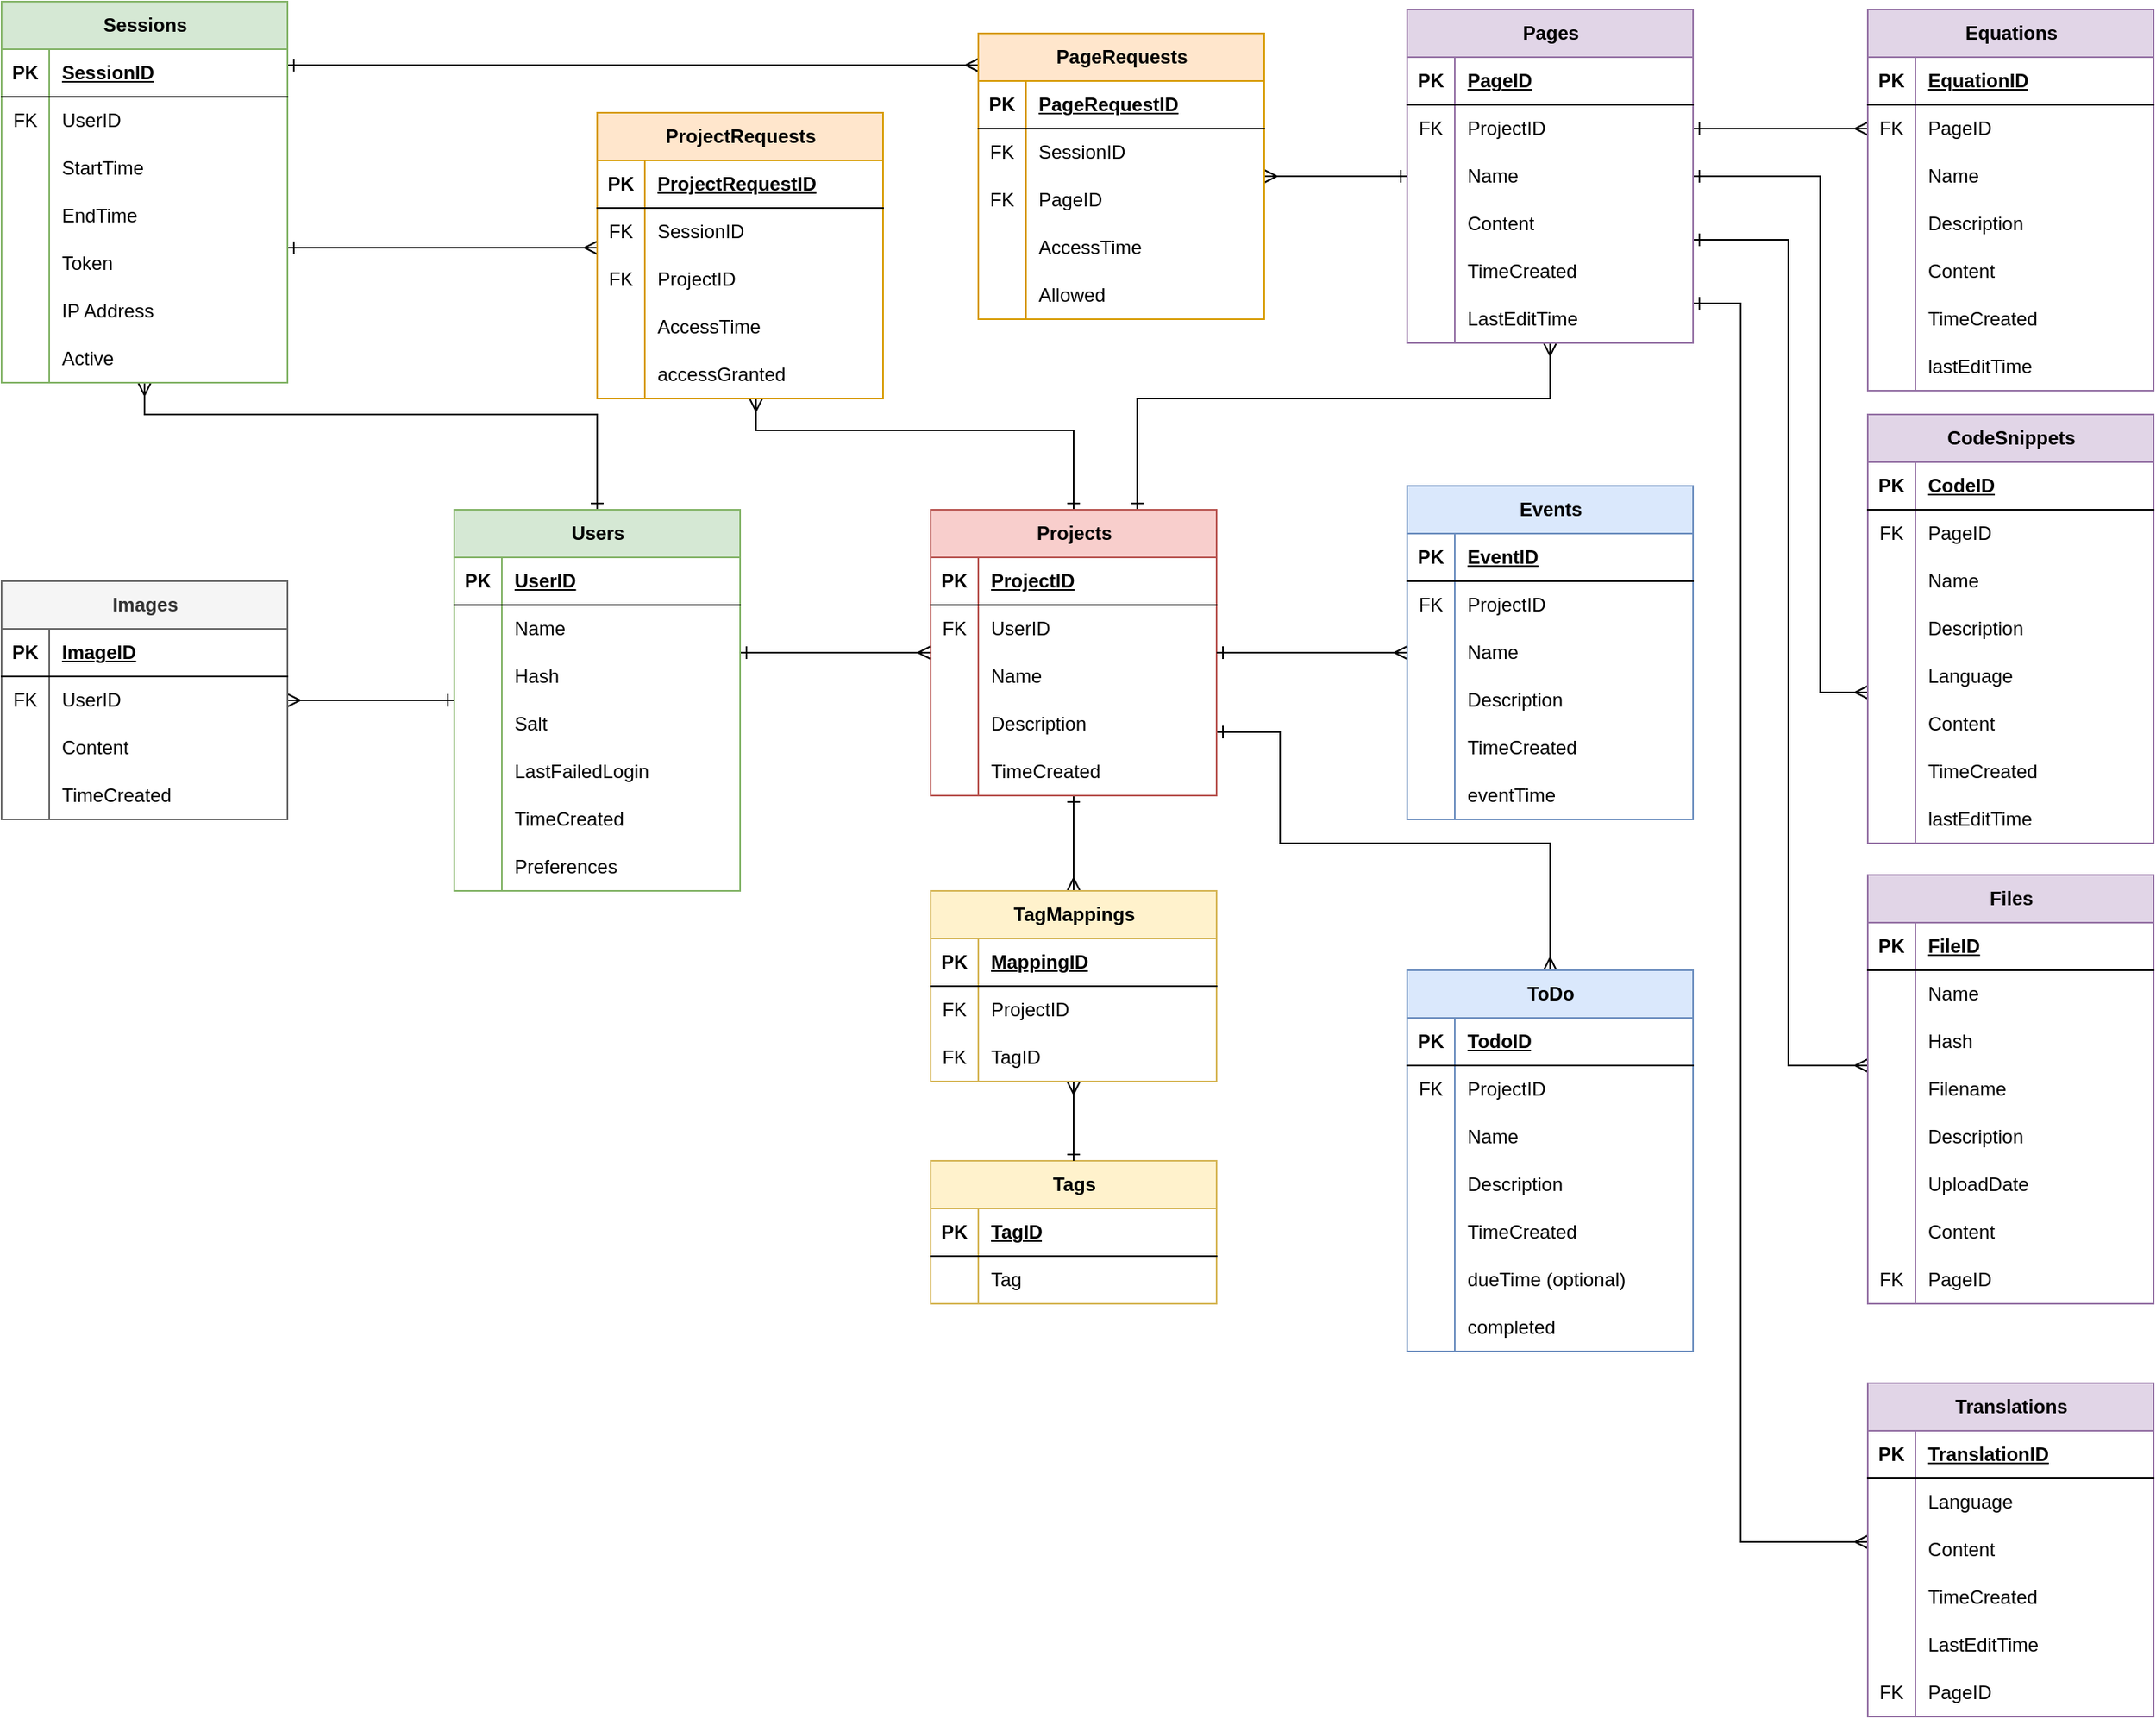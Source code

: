 <mxfile version="27.0.9">
  <diagram name="Page-1" id="iTX92KHasEQ9fua6oIEg">
    <mxGraphModel dx="2515" dy="1190" grid="1" gridSize="10" guides="1" tooltips="1" connect="1" arrows="1" fold="1" page="1" pageScale="1" pageWidth="850" pageHeight="1100" math="0" shadow="0">
      <root>
        <mxCell id="0" />
        <mxCell id="1" parent="0" />
        <mxCell id="bB2_EBccHe7Q73DywplO-417" style="edgeStyle=orthogonalEdgeStyle;rounded=0;orthogonalLoop=1;jettySize=auto;html=1;endArrow=ERone;endFill=0;startArrow=ERmany;startFill=0;" parent="1" source="bB2_EBccHe7Q73DywplO-55" target="bB2_EBccHe7Q73DywplO-95" edge="1">
          <mxGeometry relative="1" as="geometry">
            <Array as="points">
              <mxPoint x="-515" y="260" />
              <mxPoint x="-230" y="260" />
            </Array>
          </mxGeometry>
        </mxCell>
        <mxCell id="bB2_EBccHe7Q73DywplO-418" style="edgeStyle=orthogonalEdgeStyle;rounded=0;orthogonalLoop=1;jettySize=auto;html=1;endArrow=ERmany;endFill=0;startArrow=ERone;startFill=0;" parent="1" source="bB2_EBccHe7Q73DywplO-55" target="bB2_EBccHe7Q73DywplO-360" edge="1">
          <mxGeometry relative="1" as="geometry">
            <Array as="points">
              <mxPoint x="-380" y="155" />
              <mxPoint x="-380" y="155" />
            </Array>
          </mxGeometry>
        </mxCell>
        <mxCell id="bB2_EBccHe7Q73DywplO-419" style="edgeStyle=orthogonalEdgeStyle;rounded=0;orthogonalLoop=1;jettySize=auto;html=1;endArrow=ERmany;endFill=0;startArrow=ERone;startFill=0;" parent="1" source="bB2_EBccHe7Q73DywplO-55" target="bB2_EBccHe7Q73DywplO-376" edge="1">
          <mxGeometry relative="1" as="geometry">
            <Array as="points">
              <mxPoint x="-100" y="40" />
              <mxPoint x="-100" y="40" />
            </Array>
          </mxGeometry>
        </mxCell>
        <mxCell id="bB2_EBccHe7Q73DywplO-55" value="Sessions" style="shape=table;startSize=30;container=1;collapsible=1;childLayout=tableLayout;fixedRows=1;rowLines=0;fontStyle=1;align=center;resizeLast=1;html=1;fillColor=#d5e8d4;strokeColor=#82b366;" parent="1" vertex="1">
          <mxGeometry x="-605" width="180" height="240" as="geometry" />
        </mxCell>
        <mxCell id="bB2_EBccHe7Q73DywplO-56" value="" style="shape=tableRow;horizontal=0;startSize=0;swimlaneHead=0;swimlaneBody=0;fillColor=none;collapsible=0;dropTarget=0;points=[[0,0.5],[1,0.5]];portConstraint=eastwest;top=0;left=0;right=0;bottom=1;" parent="bB2_EBccHe7Q73DywplO-55" vertex="1">
          <mxGeometry y="30" width="180" height="30" as="geometry" />
        </mxCell>
        <mxCell id="bB2_EBccHe7Q73DywplO-57" value="PK" style="shape=partialRectangle;connectable=0;fillColor=none;top=0;left=0;bottom=0;right=0;fontStyle=1;overflow=hidden;whiteSpace=wrap;html=1;" parent="bB2_EBccHe7Q73DywplO-56" vertex="1">
          <mxGeometry width="30" height="30" as="geometry">
            <mxRectangle width="30" height="30" as="alternateBounds" />
          </mxGeometry>
        </mxCell>
        <mxCell id="bB2_EBccHe7Q73DywplO-58" value="SessionID" style="shape=partialRectangle;connectable=0;fillColor=none;top=0;left=0;bottom=0;right=0;align=left;spacingLeft=6;fontStyle=5;overflow=hidden;whiteSpace=wrap;html=1;" parent="bB2_EBccHe7Q73DywplO-56" vertex="1">
          <mxGeometry x="30" width="150" height="30" as="geometry">
            <mxRectangle width="150" height="30" as="alternateBounds" />
          </mxGeometry>
        </mxCell>
        <mxCell id="bB2_EBccHe7Q73DywplO-59" value="" style="shape=tableRow;horizontal=0;startSize=0;swimlaneHead=0;swimlaneBody=0;fillColor=none;collapsible=0;dropTarget=0;points=[[0,0.5],[1,0.5]];portConstraint=eastwest;top=0;left=0;right=0;bottom=0;" parent="bB2_EBccHe7Q73DywplO-55" vertex="1">
          <mxGeometry y="60" width="180" height="30" as="geometry" />
        </mxCell>
        <mxCell id="bB2_EBccHe7Q73DywplO-60" value="FK" style="shape=partialRectangle;connectable=0;fillColor=none;top=0;left=0;bottom=0;right=0;editable=1;overflow=hidden;whiteSpace=wrap;html=1;" parent="bB2_EBccHe7Q73DywplO-59" vertex="1">
          <mxGeometry width="30" height="30" as="geometry">
            <mxRectangle width="30" height="30" as="alternateBounds" />
          </mxGeometry>
        </mxCell>
        <mxCell id="bB2_EBccHe7Q73DywplO-61" value="UserID" style="shape=partialRectangle;connectable=0;fillColor=none;top=0;left=0;bottom=0;right=0;align=left;spacingLeft=6;overflow=hidden;whiteSpace=wrap;html=1;" parent="bB2_EBccHe7Q73DywplO-59" vertex="1">
          <mxGeometry x="30" width="150" height="30" as="geometry">
            <mxRectangle width="150" height="30" as="alternateBounds" />
          </mxGeometry>
        </mxCell>
        <mxCell id="bB2_EBccHe7Q73DywplO-62" value="" style="shape=tableRow;horizontal=0;startSize=0;swimlaneHead=0;swimlaneBody=0;fillColor=none;collapsible=0;dropTarget=0;points=[[0,0.5],[1,0.5]];portConstraint=eastwest;top=0;left=0;right=0;bottom=0;" parent="bB2_EBccHe7Q73DywplO-55" vertex="1">
          <mxGeometry y="90" width="180" height="30" as="geometry" />
        </mxCell>
        <mxCell id="bB2_EBccHe7Q73DywplO-63" value="" style="shape=partialRectangle;connectable=0;fillColor=none;top=0;left=0;bottom=0;right=0;editable=1;overflow=hidden;whiteSpace=wrap;html=1;" parent="bB2_EBccHe7Q73DywplO-62" vertex="1">
          <mxGeometry width="30" height="30" as="geometry">
            <mxRectangle width="30" height="30" as="alternateBounds" />
          </mxGeometry>
        </mxCell>
        <mxCell id="bB2_EBccHe7Q73DywplO-64" value="StartTime" style="shape=partialRectangle;connectable=0;fillColor=none;top=0;left=0;bottom=0;right=0;align=left;spacingLeft=6;overflow=hidden;whiteSpace=wrap;html=1;" parent="bB2_EBccHe7Q73DywplO-62" vertex="1">
          <mxGeometry x="30" width="150" height="30" as="geometry">
            <mxRectangle width="150" height="30" as="alternateBounds" />
          </mxGeometry>
        </mxCell>
        <mxCell id="bB2_EBccHe7Q73DywplO-65" value="" style="shape=tableRow;horizontal=0;startSize=0;swimlaneHead=0;swimlaneBody=0;fillColor=none;collapsible=0;dropTarget=0;points=[[0,0.5],[1,0.5]];portConstraint=eastwest;top=0;left=0;right=0;bottom=0;" parent="bB2_EBccHe7Q73DywplO-55" vertex="1">
          <mxGeometry y="120" width="180" height="30" as="geometry" />
        </mxCell>
        <mxCell id="bB2_EBccHe7Q73DywplO-66" value="" style="shape=partialRectangle;connectable=0;fillColor=none;top=0;left=0;bottom=0;right=0;editable=1;overflow=hidden;whiteSpace=wrap;html=1;" parent="bB2_EBccHe7Q73DywplO-65" vertex="1">
          <mxGeometry width="30" height="30" as="geometry">
            <mxRectangle width="30" height="30" as="alternateBounds" />
          </mxGeometry>
        </mxCell>
        <mxCell id="bB2_EBccHe7Q73DywplO-67" value="EndTime" style="shape=partialRectangle;connectable=0;fillColor=none;top=0;left=0;bottom=0;right=0;align=left;spacingLeft=6;overflow=hidden;whiteSpace=wrap;html=1;" parent="bB2_EBccHe7Q73DywplO-65" vertex="1">
          <mxGeometry x="30" width="150" height="30" as="geometry">
            <mxRectangle width="150" height="30" as="alternateBounds" />
          </mxGeometry>
        </mxCell>
        <mxCell id="bB2_EBccHe7Q73DywplO-86" value="" style="shape=tableRow;horizontal=0;startSize=0;swimlaneHead=0;swimlaneBody=0;fillColor=none;collapsible=0;dropTarget=0;points=[[0,0.5],[1,0.5]];portConstraint=eastwest;top=0;left=0;right=0;bottom=0;" parent="bB2_EBccHe7Q73DywplO-55" vertex="1">
          <mxGeometry y="150" width="180" height="30" as="geometry" />
        </mxCell>
        <mxCell id="bB2_EBccHe7Q73DywplO-87" value="" style="shape=partialRectangle;connectable=0;fillColor=none;top=0;left=0;bottom=0;right=0;editable=1;overflow=hidden;whiteSpace=wrap;html=1;" parent="bB2_EBccHe7Q73DywplO-86" vertex="1">
          <mxGeometry width="30" height="30" as="geometry">
            <mxRectangle width="30" height="30" as="alternateBounds" />
          </mxGeometry>
        </mxCell>
        <mxCell id="bB2_EBccHe7Q73DywplO-88" value="Token" style="shape=partialRectangle;connectable=0;fillColor=none;top=0;left=0;bottom=0;right=0;align=left;spacingLeft=6;overflow=hidden;whiteSpace=wrap;html=1;" parent="bB2_EBccHe7Q73DywplO-86" vertex="1">
          <mxGeometry x="30" width="150" height="30" as="geometry">
            <mxRectangle width="150" height="30" as="alternateBounds" />
          </mxGeometry>
        </mxCell>
        <mxCell id="bB2_EBccHe7Q73DywplO-92" value="" style="shape=tableRow;horizontal=0;startSize=0;swimlaneHead=0;swimlaneBody=0;fillColor=none;collapsible=0;dropTarget=0;points=[[0,0.5],[1,0.5]];portConstraint=eastwest;top=0;left=0;right=0;bottom=0;" parent="bB2_EBccHe7Q73DywplO-55" vertex="1">
          <mxGeometry y="180" width="180" height="30" as="geometry" />
        </mxCell>
        <mxCell id="bB2_EBccHe7Q73DywplO-93" value="" style="shape=partialRectangle;connectable=0;fillColor=none;top=0;left=0;bottom=0;right=0;editable=1;overflow=hidden;whiteSpace=wrap;html=1;" parent="bB2_EBccHe7Q73DywplO-92" vertex="1">
          <mxGeometry width="30" height="30" as="geometry">
            <mxRectangle width="30" height="30" as="alternateBounds" />
          </mxGeometry>
        </mxCell>
        <mxCell id="bB2_EBccHe7Q73DywplO-94" value="IP Address" style="shape=partialRectangle;connectable=0;fillColor=none;top=0;left=0;bottom=0;right=0;align=left;spacingLeft=6;overflow=hidden;whiteSpace=wrap;html=1;" parent="bB2_EBccHe7Q73DywplO-92" vertex="1">
          <mxGeometry x="30" width="150" height="30" as="geometry">
            <mxRectangle width="150" height="30" as="alternateBounds" />
          </mxGeometry>
        </mxCell>
        <mxCell id="bB2_EBccHe7Q73DywplO-145" value="" style="shape=tableRow;horizontal=0;startSize=0;swimlaneHead=0;swimlaneBody=0;fillColor=none;collapsible=0;dropTarget=0;points=[[0,0.5],[1,0.5]];portConstraint=eastwest;top=0;left=0;right=0;bottom=0;" parent="bB2_EBccHe7Q73DywplO-55" vertex="1">
          <mxGeometry y="210" width="180" height="30" as="geometry" />
        </mxCell>
        <mxCell id="bB2_EBccHe7Q73DywplO-146" value="" style="shape=partialRectangle;connectable=0;fillColor=none;top=0;left=0;bottom=0;right=0;editable=1;overflow=hidden;whiteSpace=wrap;html=1;" parent="bB2_EBccHe7Q73DywplO-145" vertex="1">
          <mxGeometry width="30" height="30" as="geometry">
            <mxRectangle width="30" height="30" as="alternateBounds" />
          </mxGeometry>
        </mxCell>
        <mxCell id="bB2_EBccHe7Q73DywplO-147" value="Active" style="shape=partialRectangle;connectable=0;fillColor=none;top=0;left=0;bottom=0;right=0;align=left;spacingLeft=6;overflow=hidden;whiteSpace=wrap;html=1;" parent="bB2_EBccHe7Q73DywplO-145" vertex="1">
          <mxGeometry x="30" width="150" height="30" as="geometry">
            <mxRectangle width="150" height="30" as="alternateBounds" />
          </mxGeometry>
        </mxCell>
        <mxCell id="bB2_EBccHe7Q73DywplO-403" style="edgeStyle=orthogonalEdgeStyle;rounded=0;orthogonalLoop=1;jettySize=auto;html=1;startArrow=ERone;startFill=0;endArrow=ERmany;endFill=0;" parent="1" source="bB2_EBccHe7Q73DywplO-95" target="bB2_EBccHe7Q73DywplO-148" edge="1">
          <mxGeometry relative="1" as="geometry">
            <Array as="points">
              <mxPoint x="-110" y="410" />
              <mxPoint x="-110" y="410" />
            </Array>
          </mxGeometry>
        </mxCell>
        <mxCell id="bB2_EBccHe7Q73DywplO-95" value="Users" style="shape=table;startSize=30;container=1;collapsible=1;childLayout=tableLayout;fixedRows=1;rowLines=0;fontStyle=1;align=center;resizeLast=1;html=1;fillColor=#d5e8d4;strokeColor=#82b366;" parent="1" vertex="1">
          <mxGeometry x="-320" y="320" width="180" height="240" as="geometry" />
        </mxCell>
        <mxCell id="bB2_EBccHe7Q73DywplO-96" value="" style="shape=tableRow;horizontal=0;startSize=0;swimlaneHead=0;swimlaneBody=0;fillColor=none;collapsible=0;dropTarget=0;points=[[0,0.5],[1,0.5]];portConstraint=eastwest;top=0;left=0;right=0;bottom=1;" parent="bB2_EBccHe7Q73DywplO-95" vertex="1">
          <mxGeometry y="30" width="180" height="30" as="geometry" />
        </mxCell>
        <mxCell id="bB2_EBccHe7Q73DywplO-97" value="PK" style="shape=partialRectangle;connectable=0;fillColor=none;top=0;left=0;bottom=0;right=0;fontStyle=1;overflow=hidden;whiteSpace=wrap;html=1;" parent="bB2_EBccHe7Q73DywplO-96" vertex="1">
          <mxGeometry width="30" height="30" as="geometry">
            <mxRectangle width="30" height="30" as="alternateBounds" />
          </mxGeometry>
        </mxCell>
        <mxCell id="bB2_EBccHe7Q73DywplO-98" value="UserID" style="shape=partialRectangle;connectable=0;fillColor=none;top=0;left=0;bottom=0;right=0;align=left;spacingLeft=6;fontStyle=5;overflow=hidden;whiteSpace=wrap;html=1;" parent="bB2_EBccHe7Q73DywplO-96" vertex="1">
          <mxGeometry x="30" width="150" height="30" as="geometry">
            <mxRectangle width="150" height="30" as="alternateBounds" />
          </mxGeometry>
        </mxCell>
        <mxCell id="bB2_EBccHe7Q73DywplO-99" value="" style="shape=tableRow;horizontal=0;startSize=0;swimlaneHead=0;swimlaneBody=0;fillColor=none;collapsible=0;dropTarget=0;points=[[0,0.5],[1,0.5]];portConstraint=eastwest;top=0;left=0;right=0;bottom=0;" parent="bB2_EBccHe7Q73DywplO-95" vertex="1">
          <mxGeometry y="60" width="180" height="30" as="geometry" />
        </mxCell>
        <mxCell id="bB2_EBccHe7Q73DywplO-100" value="" style="shape=partialRectangle;connectable=0;fillColor=none;top=0;left=0;bottom=0;right=0;editable=1;overflow=hidden;whiteSpace=wrap;html=1;" parent="bB2_EBccHe7Q73DywplO-99" vertex="1">
          <mxGeometry width="30" height="30" as="geometry">
            <mxRectangle width="30" height="30" as="alternateBounds" />
          </mxGeometry>
        </mxCell>
        <mxCell id="bB2_EBccHe7Q73DywplO-101" value="Name" style="shape=partialRectangle;connectable=0;fillColor=none;top=0;left=0;bottom=0;right=0;align=left;spacingLeft=6;overflow=hidden;whiteSpace=wrap;html=1;" parent="bB2_EBccHe7Q73DywplO-99" vertex="1">
          <mxGeometry x="30" width="150" height="30" as="geometry">
            <mxRectangle width="150" height="30" as="alternateBounds" />
          </mxGeometry>
        </mxCell>
        <mxCell id="bB2_EBccHe7Q73DywplO-102" value="" style="shape=tableRow;horizontal=0;startSize=0;swimlaneHead=0;swimlaneBody=0;fillColor=none;collapsible=0;dropTarget=0;points=[[0,0.5],[1,0.5]];portConstraint=eastwest;top=0;left=0;right=0;bottom=0;" parent="bB2_EBccHe7Q73DywplO-95" vertex="1">
          <mxGeometry y="90" width="180" height="30" as="geometry" />
        </mxCell>
        <mxCell id="bB2_EBccHe7Q73DywplO-103" value="" style="shape=partialRectangle;connectable=0;fillColor=none;top=0;left=0;bottom=0;right=0;editable=1;overflow=hidden;whiteSpace=wrap;html=1;" parent="bB2_EBccHe7Q73DywplO-102" vertex="1">
          <mxGeometry width="30" height="30" as="geometry">
            <mxRectangle width="30" height="30" as="alternateBounds" />
          </mxGeometry>
        </mxCell>
        <mxCell id="bB2_EBccHe7Q73DywplO-104" value="Hash" style="shape=partialRectangle;connectable=0;fillColor=none;top=0;left=0;bottom=0;right=0;align=left;spacingLeft=6;overflow=hidden;whiteSpace=wrap;html=1;" parent="bB2_EBccHe7Q73DywplO-102" vertex="1">
          <mxGeometry x="30" width="150" height="30" as="geometry">
            <mxRectangle width="150" height="30" as="alternateBounds" />
          </mxGeometry>
        </mxCell>
        <mxCell id="bB2_EBccHe7Q73DywplO-105" value="" style="shape=tableRow;horizontal=0;startSize=0;swimlaneHead=0;swimlaneBody=0;fillColor=none;collapsible=0;dropTarget=0;points=[[0,0.5],[1,0.5]];portConstraint=eastwest;top=0;left=0;right=0;bottom=0;" parent="bB2_EBccHe7Q73DywplO-95" vertex="1">
          <mxGeometry y="120" width="180" height="30" as="geometry" />
        </mxCell>
        <mxCell id="bB2_EBccHe7Q73DywplO-106" value="" style="shape=partialRectangle;connectable=0;fillColor=none;top=0;left=0;bottom=0;right=0;editable=1;overflow=hidden;whiteSpace=wrap;html=1;" parent="bB2_EBccHe7Q73DywplO-105" vertex="1">
          <mxGeometry width="30" height="30" as="geometry">
            <mxRectangle width="30" height="30" as="alternateBounds" />
          </mxGeometry>
        </mxCell>
        <mxCell id="bB2_EBccHe7Q73DywplO-107" value="Salt" style="shape=partialRectangle;connectable=0;fillColor=none;top=0;left=0;bottom=0;right=0;align=left;spacingLeft=6;overflow=hidden;whiteSpace=wrap;html=1;" parent="bB2_EBccHe7Q73DywplO-105" vertex="1">
          <mxGeometry x="30" width="150" height="30" as="geometry">
            <mxRectangle width="150" height="30" as="alternateBounds" />
          </mxGeometry>
        </mxCell>
        <mxCell id="bB2_EBccHe7Q73DywplO-108" value="" style="shape=tableRow;horizontal=0;startSize=0;swimlaneHead=0;swimlaneBody=0;fillColor=none;collapsible=0;dropTarget=0;points=[[0,0.5],[1,0.5]];portConstraint=eastwest;top=0;left=0;right=0;bottom=0;" parent="bB2_EBccHe7Q73DywplO-95" vertex="1">
          <mxGeometry y="150" width="180" height="30" as="geometry" />
        </mxCell>
        <mxCell id="bB2_EBccHe7Q73DywplO-109" value="" style="shape=partialRectangle;connectable=0;fillColor=none;top=0;left=0;bottom=0;right=0;editable=1;overflow=hidden;whiteSpace=wrap;html=1;" parent="bB2_EBccHe7Q73DywplO-108" vertex="1">
          <mxGeometry width="30" height="30" as="geometry">
            <mxRectangle width="30" height="30" as="alternateBounds" />
          </mxGeometry>
        </mxCell>
        <mxCell id="bB2_EBccHe7Q73DywplO-110" value="LastFailedLogin" style="shape=partialRectangle;connectable=0;fillColor=none;top=0;left=0;bottom=0;right=0;align=left;spacingLeft=6;overflow=hidden;whiteSpace=wrap;html=1;" parent="bB2_EBccHe7Q73DywplO-108" vertex="1">
          <mxGeometry x="30" width="150" height="30" as="geometry">
            <mxRectangle width="150" height="30" as="alternateBounds" />
          </mxGeometry>
        </mxCell>
        <mxCell id="bB2_EBccHe7Q73DywplO-111" value="" style="shape=tableRow;horizontal=0;startSize=0;swimlaneHead=0;swimlaneBody=0;fillColor=none;collapsible=0;dropTarget=0;points=[[0,0.5],[1,0.5]];portConstraint=eastwest;top=0;left=0;right=0;bottom=0;" parent="bB2_EBccHe7Q73DywplO-95" vertex="1">
          <mxGeometry y="180" width="180" height="30" as="geometry" />
        </mxCell>
        <mxCell id="bB2_EBccHe7Q73DywplO-112" value="" style="shape=partialRectangle;connectable=0;fillColor=none;top=0;left=0;bottom=0;right=0;editable=1;overflow=hidden;whiteSpace=wrap;html=1;" parent="bB2_EBccHe7Q73DywplO-111" vertex="1">
          <mxGeometry width="30" height="30" as="geometry">
            <mxRectangle width="30" height="30" as="alternateBounds" />
          </mxGeometry>
        </mxCell>
        <mxCell id="bB2_EBccHe7Q73DywplO-113" value="TimeCreated" style="shape=partialRectangle;connectable=0;fillColor=none;top=0;left=0;bottom=0;right=0;align=left;spacingLeft=6;overflow=hidden;whiteSpace=wrap;html=1;" parent="bB2_EBccHe7Q73DywplO-111" vertex="1">
          <mxGeometry x="30" width="150" height="30" as="geometry">
            <mxRectangle width="150" height="30" as="alternateBounds" />
          </mxGeometry>
        </mxCell>
        <mxCell id="bB2_EBccHe7Q73DywplO-411" value="" style="shape=tableRow;horizontal=0;startSize=0;swimlaneHead=0;swimlaneBody=0;fillColor=none;collapsible=0;dropTarget=0;points=[[0,0.5],[1,0.5]];portConstraint=eastwest;top=0;left=0;right=0;bottom=0;" parent="bB2_EBccHe7Q73DywplO-95" vertex="1">
          <mxGeometry y="210" width="180" height="30" as="geometry" />
        </mxCell>
        <mxCell id="bB2_EBccHe7Q73DywplO-412" value="" style="shape=partialRectangle;connectable=0;fillColor=none;top=0;left=0;bottom=0;right=0;editable=1;overflow=hidden;whiteSpace=wrap;html=1;" parent="bB2_EBccHe7Q73DywplO-411" vertex="1">
          <mxGeometry width="30" height="30" as="geometry">
            <mxRectangle width="30" height="30" as="alternateBounds" />
          </mxGeometry>
        </mxCell>
        <mxCell id="bB2_EBccHe7Q73DywplO-413" value="Preferences" style="shape=partialRectangle;connectable=0;fillColor=none;top=0;left=0;bottom=0;right=0;align=left;spacingLeft=6;overflow=hidden;whiteSpace=wrap;html=1;" parent="bB2_EBccHe7Q73DywplO-411" vertex="1">
          <mxGeometry x="30" width="150" height="30" as="geometry">
            <mxRectangle width="150" height="30" as="alternateBounds" />
          </mxGeometry>
        </mxCell>
        <mxCell id="bB2_EBccHe7Q73DywplO-400" style="edgeStyle=orthogonalEdgeStyle;rounded=0;orthogonalLoop=1;jettySize=auto;html=1;endArrow=ERone;endFill=0;startArrow=ERmany;startFill=0;" parent="1" source="bB2_EBccHe7Q73DywplO-114" target="bB2_EBccHe7Q73DywplO-148" edge="1">
          <mxGeometry relative="1" as="geometry">
            <Array as="points">
              <mxPoint x="370" y="250" />
              <mxPoint x="110" y="250" />
            </Array>
          </mxGeometry>
        </mxCell>
        <mxCell id="bB2_EBccHe7Q73DywplO-405" style="edgeStyle=orthogonalEdgeStyle;rounded=0;orthogonalLoop=1;jettySize=auto;html=1;endArrow=ERmany;endFill=0;startArrow=ERone;startFill=0;" parent="1" source="bB2_EBccHe7Q73DywplO-114" target="bB2_EBccHe7Q73DywplO-225" edge="1">
          <mxGeometry relative="1" as="geometry">
            <Array as="points">
              <mxPoint x="540" y="80" />
              <mxPoint x="540" y="80" />
            </Array>
          </mxGeometry>
        </mxCell>
        <mxCell id="bB2_EBccHe7Q73DywplO-406" style="edgeStyle=orthogonalEdgeStyle;rounded=0;orthogonalLoop=1;jettySize=auto;html=1;endArrow=ERmany;endFill=0;startArrow=ERone;startFill=0;" parent="1" source="bB2_EBccHe7Q73DywplO-114" target="bB2_EBccHe7Q73DywplO-212" edge="1">
          <mxGeometry relative="1" as="geometry">
            <Array as="points">
              <mxPoint x="540" y="110" />
              <mxPoint x="540" y="435" />
            </Array>
          </mxGeometry>
        </mxCell>
        <mxCell id="bB2_EBccHe7Q73DywplO-407" style="edgeStyle=orthogonalEdgeStyle;rounded=0;orthogonalLoop=1;jettySize=auto;html=1;endArrow=ERmany;endFill=0;startArrow=ERone;startFill=0;" parent="1" source="bB2_EBccHe7Q73DywplO-114" target="bB2_EBccHe7Q73DywplO-256" edge="1">
          <mxGeometry relative="1" as="geometry">
            <Array as="points">
              <mxPoint x="520" y="150" />
              <mxPoint x="520" y="670" />
            </Array>
          </mxGeometry>
        </mxCell>
        <mxCell id="bB2_EBccHe7Q73DywplO-463" style="edgeStyle=orthogonalEdgeStyle;rounded=0;orthogonalLoop=1;jettySize=auto;html=1;endArrow=ERmany;endFill=0;startArrow=ERone;startFill=0;" parent="1" source="bB2_EBccHe7Q73DywplO-114" target="bB2_EBccHe7Q73DywplO-429" edge="1">
          <mxGeometry relative="1" as="geometry">
            <Array as="points">
              <mxPoint x="490" y="190" />
              <mxPoint x="490" y="970" />
            </Array>
          </mxGeometry>
        </mxCell>
        <mxCell id="bB2_EBccHe7Q73DywplO-114" value="Pages" style="shape=table;startSize=30;container=1;collapsible=1;childLayout=tableLayout;fixedRows=1;rowLines=0;fontStyle=1;align=center;resizeLast=1;html=1;fillColor=#e1d5e7;strokeColor=#9673a6;" parent="1" vertex="1">
          <mxGeometry x="280" y="5" width="180" height="210" as="geometry" />
        </mxCell>
        <mxCell id="bB2_EBccHe7Q73DywplO-115" value="" style="shape=tableRow;horizontal=0;startSize=0;swimlaneHead=0;swimlaneBody=0;fillColor=none;collapsible=0;dropTarget=0;points=[[0,0.5],[1,0.5]];portConstraint=eastwest;top=0;left=0;right=0;bottom=1;" parent="bB2_EBccHe7Q73DywplO-114" vertex="1">
          <mxGeometry y="30" width="180" height="30" as="geometry" />
        </mxCell>
        <mxCell id="bB2_EBccHe7Q73DywplO-116" value="PK" style="shape=partialRectangle;connectable=0;fillColor=none;top=0;left=0;bottom=0;right=0;fontStyle=1;overflow=hidden;whiteSpace=wrap;html=1;" parent="bB2_EBccHe7Q73DywplO-115" vertex="1">
          <mxGeometry width="30" height="30" as="geometry">
            <mxRectangle width="30" height="30" as="alternateBounds" />
          </mxGeometry>
        </mxCell>
        <mxCell id="bB2_EBccHe7Q73DywplO-117" value="PageID" style="shape=partialRectangle;connectable=0;fillColor=none;top=0;left=0;bottom=0;right=0;align=left;spacingLeft=6;fontStyle=5;overflow=hidden;whiteSpace=wrap;html=1;" parent="bB2_EBccHe7Q73DywplO-115" vertex="1">
          <mxGeometry x="30" width="150" height="30" as="geometry">
            <mxRectangle width="150" height="30" as="alternateBounds" />
          </mxGeometry>
        </mxCell>
        <mxCell id="bB2_EBccHe7Q73DywplO-118" value="" style="shape=tableRow;horizontal=0;startSize=0;swimlaneHead=0;swimlaneBody=0;fillColor=none;collapsible=0;dropTarget=0;points=[[0,0.5],[1,0.5]];portConstraint=eastwest;top=0;left=0;right=0;bottom=0;" parent="bB2_EBccHe7Q73DywplO-114" vertex="1">
          <mxGeometry y="60" width="180" height="30" as="geometry" />
        </mxCell>
        <mxCell id="bB2_EBccHe7Q73DywplO-119" value="FK" style="shape=partialRectangle;connectable=0;fillColor=none;top=0;left=0;bottom=0;right=0;editable=1;overflow=hidden;whiteSpace=wrap;html=1;" parent="bB2_EBccHe7Q73DywplO-118" vertex="1">
          <mxGeometry width="30" height="30" as="geometry">
            <mxRectangle width="30" height="30" as="alternateBounds" />
          </mxGeometry>
        </mxCell>
        <mxCell id="bB2_EBccHe7Q73DywplO-120" value="ProjectID" style="shape=partialRectangle;connectable=0;fillColor=none;top=0;left=0;bottom=0;right=0;align=left;spacingLeft=6;overflow=hidden;whiteSpace=wrap;html=1;" parent="bB2_EBccHe7Q73DywplO-118" vertex="1">
          <mxGeometry x="30" width="150" height="30" as="geometry">
            <mxRectangle width="150" height="30" as="alternateBounds" />
          </mxGeometry>
        </mxCell>
        <mxCell id="bB2_EBccHe7Q73DywplO-121" value="" style="shape=tableRow;horizontal=0;startSize=0;swimlaneHead=0;swimlaneBody=0;fillColor=none;collapsible=0;dropTarget=0;points=[[0,0.5],[1,0.5]];portConstraint=eastwest;top=0;left=0;right=0;bottom=0;" parent="bB2_EBccHe7Q73DywplO-114" vertex="1">
          <mxGeometry y="90" width="180" height="30" as="geometry" />
        </mxCell>
        <mxCell id="bB2_EBccHe7Q73DywplO-122" value="" style="shape=partialRectangle;connectable=0;fillColor=none;top=0;left=0;bottom=0;right=0;editable=1;overflow=hidden;whiteSpace=wrap;html=1;" parent="bB2_EBccHe7Q73DywplO-121" vertex="1">
          <mxGeometry width="30" height="30" as="geometry">
            <mxRectangle width="30" height="30" as="alternateBounds" />
          </mxGeometry>
        </mxCell>
        <mxCell id="bB2_EBccHe7Q73DywplO-123" value="Name" style="shape=partialRectangle;connectable=0;fillColor=none;top=0;left=0;bottom=0;right=0;align=left;spacingLeft=6;overflow=hidden;whiteSpace=wrap;html=1;" parent="bB2_EBccHe7Q73DywplO-121" vertex="1">
          <mxGeometry x="30" width="150" height="30" as="geometry">
            <mxRectangle width="150" height="30" as="alternateBounds" />
          </mxGeometry>
        </mxCell>
        <mxCell id="bB2_EBccHe7Q73DywplO-124" value="" style="shape=tableRow;horizontal=0;startSize=0;swimlaneHead=0;swimlaneBody=0;fillColor=none;collapsible=0;dropTarget=0;points=[[0,0.5],[1,0.5]];portConstraint=eastwest;top=0;left=0;right=0;bottom=0;" parent="bB2_EBccHe7Q73DywplO-114" vertex="1">
          <mxGeometry y="120" width="180" height="30" as="geometry" />
        </mxCell>
        <mxCell id="bB2_EBccHe7Q73DywplO-125" value="" style="shape=partialRectangle;connectable=0;fillColor=none;top=0;left=0;bottom=0;right=0;editable=1;overflow=hidden;whiteSpace=wrap;html=1;" parent="bB2_EBccHe7Q73DywplO-124" vertex="1">
          <mxGeometry width="30" height="30" as="geometry">
            <mxRectangle width="30" height="30" as="alternateBounds" />
          </mxGeometry>
        </mxCell>
        <mxCell id="bB2_EBccHe7Q73DywplO-126" value="Content" style="shape=partialRectangle;connectable=0;fillColor=none;top=0;left=0;bottom=0;right=0;align=left;spacingLeft=6;overflow=hidden;whiteSpace=wrap;html=1;" parent="bB2_EBccHe7Q73DywplO-124" vertex="1">
          <mxGeometry x="30" width="150" height="30" as="geometry">
            <mxRectangle width="150" height="30" as="alternateBounds" />
          </mxGeometry>
        </mxCell>
        <mxCell id="bB2_EBccHe7Q73DywplO-426" value="" style="shape=tableRow;horizontal=0;startSize=0;swimlaneHead=0;swimlaneBody=0;fillColor=none;collapsible=0;dropTarget=0;points=[[0,0.5],[1,0.5]];portConstraint=eastwest;top=0;left=0;right=0;bottom=0;" parent="bB2_EBccHe7Q73DywplO-114" vertex="1">
          <mxGeometry y="150" width="180" height="30" as="geometry" />
        </mxCell>
        <mxCell id="bB2_EBccHe7Q73DywplO-427" value="" style="shape=partialRectangle;connectable=0;fillColor=none;top=0;left=0;bottom=0;right=0;editable=1;overflow=hidden;whiteSpace=wrap;html=1;" parent="bB2_EBccHe7Q73DywplO-426" vertex="1">
          <mxGeometry width="30" height="30" as="geometry">
            <mxRectangle width="30" height="30" as="alternateBounds" />
          </mxGeometry>
        </mxCell>
        <mxCell id="bB2_EBccHe7Q73DywplO-428" value="TimeCreated" style="shape=partialRectangle;connectable=0;fillColor=none;top=0;left=0;bottom=0;right=0;align=left;spacingLeft=6;overflow=hidden;whiteSpace=wrap;html=1;" parent="bB2_EBccHe7Q73DywplO-426" vertex="1">
          <mxGeometry x="30" width="150" height="30" as="geometry">
            <mxRectangle width="150" height="30" as="alternateBounds" />
          </mxGeometry>
        </mxCell>
        <mxCell id="bB2_EBccHe7Q73DywplO-454" value="" style="shape=tableRow;horizontal=0;startSize=0;swimlaneHead=0;swimlaneBody=0;fillColor=none;collapsible=0;dropTarget=0;points=[[0,0.5],[1,0.5]];portConstraint=eastwest;top=0;left=0;right=0;bottom=0;" parent="bB2_EBccHe7Q73DywplO-114" vertex="1">
          <mxGeometry y="180" width="180" height="30" as="geometry" />
        </mxCell>
        <mxCell id="bB2_EBccHe7Q73DywplO-455" value="" style="shape=partialRectangle;connectable=0;fillColor=none;top=0;left=0;bottom=0;right=0;editable=1;overflow=hidden;whiteSpace=wrap;html=1;" parent="bB2_EBccHe7Q73DywplO-454" vertex="1">
          <mxGeometry width="30" height="30" as="geometry">
            <mxRectangle width="30" height="30" as="alternateBounds" />
          </mxGeometry>
        </mxCell>
        <mxCell id="bB2_EBccHe7Q73DywplO-456" value="LastEditTime" style="shape=partialRectangle;connectable=0;fillColor=none;top=0;left=0;bottom=0;right=0;align=left;spacingLeft=6;overflow=hidden;whiteSpace=wrap;html=1;" parent="bB2_EBccHe7Q73DywplO-454" vertex="1">
          <mxGeometry x="30" width="150" height="30" as="geometry">
            <mxRectangle width="150" height="30" as="alternateBounds" />
          </mxGeometry>
        </mxCell>
        <mxCell id="bB2_EBccHe7Q73DywplO-394" style="edgeStyle=orthogonalEdgeStyle;rounded=0;orthogonalLoop=1;jettySize=auto;html=1;startArrow=ERone;startFill=0;endArrow=ERmany;endFill=0;" parent="1" source="bB2_EBccHe7Q73DywplO-148" target="bB2_EBccHe7Q73DywplO-360" edge="1">
          <mxGeometry relative="1" as="geometry">
            <Array as="points">
              <mxPoint x="70" y="270" />
              <mxPoint x="-130" y="270" />
            </Array>
          </mxGeometry>
        </mxCell>
        <mxCell id="bB2_EBccHe7Q73DywplO-399" style="edgeStyle=orthogonalEdgeStyle;rounded=0;orthogonalLoop=1;jettySize=auto;html=1;endArrow=ERmany;endFill=0;startArrow=ERone;startFill=0;" parent="1" source="bB2_EBccHe7Q73DywplO-148" target="bB2_EBccHe7Q73DywplO-341" edge="1">
          <mxGeometry relative="1" as="geometry">
            <Array as="points">
              <mxPoint x="200" y="460" />
              <mxPoint x="200" y="530" />
              <mxPoint x="370" y="530" />
            </Array>
          </mxGeometry>
        </mxCell>
        <mxCell id="bB2_EBccHe7Q73DywplO-401" style="edgeStyle=orthogonalEdgeStyle;rounded=0;orthogonalLoop=1;jettySize=auto;html=1;endArrow=ERmany;endFill=0;startArrow=ERone;startFill=0;" parent="1" source="bB2_EBccHe7Q73DywplO-148" target="bB2_EBccHe7Q73DywplO-199" edge="1">
          <mxGeometry relative="1" as="geometry" />
        </mxCell>
        <mxCell id="bB2_EBccHe7Q73DywplO-148" value="Projects" style="shape=table;startSize=30;container=1;collapsible=1;childLayout=tableLayout;fixedRows=1;rowLines=0;fontStyle=1;align=center;resizeLast=1;html=1;fillColor=#f8cecc;strokeColor=#b85450;" parent="1" vertex="1">
          <mxGeometry x="-20" y="320" width="180" height="180" as="geometry" />
        </mxCell>
        <mxCell id="bB2_EBccHe7Q73DywplO-149" value="" style="shape=tableRow;horizontal=0;startSize=0;swimlaneHead=0;swimlaneBody=0;fillColor=none;collapsible=0;dropTarget=0;points=[[0,0.5],[1,0.5]];portConstraint=eastwest;top=0;left=0;right=0;bottom=1;" parent="bB2_EBccHe7Q73DywplO-148" vertex="1">
          <mxGeometry y="30" width="180" height="30" as="geometry" />
        </mxCell>
        <mxCell id="bB2_EBccHe7Q73DywplO-150" value="PK" style="shape=partialRectangle;connectable=0;fillColor=none;top=0;left=0;bottom=0;right=0;fontStyle=1;overflow=hidden;whiteSpace=wrap;html=1;" parent="bB2_EBccHe7Q73DywplO-149" vertex="1">
          <mxGeometry width="30" height="30" as="geometry">
            <mxRectangle width="30" height="30" as="alternateBounds" />
          </mxGeometry>
        </mxCell>
        <mxCell id="bB2_EBccHe7Q73DywplO-151" value="ProjectID" style="shape=partialRectangle;connectable=0;fillColor=none;top=0;left=0;bottom=0;right=0;align=left;spacingLeft=6;fontStyle=5;overflow=hidden;whiteSpace=wrap;html=1;" parent="bB2_EBccHe7Q73DywplO-149" vertex="1">
          <mxGeometry x="30" width="150" height="30" as="geometry">
            <mxRectangle width="150" height="30" as="alternateBounds" />
          </mxGeometry>
        </mxCell>
        <mxCell id="bB2_EBccHe7Q73DywplO-152" value="" style="shape=tableRow;horizontal=0;startSize=0;swimlaneHead=0;swimlaneBody=0;fillColor=none;collapsible=0;dropTarget=0;points=[[0,0.5],[1,0.5]];portConstraint=eastwest;top=0;left=0;right=0;bottom=0;" parent="bB2_EBccHe7Q73DywplO-148" vertex="1">
          <mxGeometry y="60" width="180" height="30" as="geometry" />
        </mxCell>
        <mxCell id="bB2_EBccHe7Q73DywplO-153" value="FK" style="shape=partialRectangle;connectable=0;fillColor=none;top=0;left=0;bottom=0;right=0;editable=1;overflow=hidden;whiteSpace=wrap;html=1;" parent="bB2_EBccHe7Q73DywplO-152" vertex="1">
          <mxGeometry width="30" height="30" as="geometry">
            <mxRectangle width="30" height="30" as="alternateBounds" />
          </mxGeometry>
        </mxCell>
        <mxCell id="bB2_EBccHe7Q73DywplO-154" value="UserID" style="shape=partialRectangle;connectable=0;fillColor=none;top=0;left=0;bottom=0;right=0;align=left;spacingLeft=6;overflow=hidden;whiteSpace=wrap;html=1;" parent="bB2_EBccHe7Q73DywplO-152" vertex="1">
          <mxGeometry x="30" width="150" height="30" as="geometry">
            <mxRectangle width="150" height="30" as="alternateBounds" />
          </mxGeometry>
        </mxCell>
        <mxCell id="bB2_EBccHe7Q73DywplO-155" value="" style="shape=tableRow;horizontal=0;startSize=0;swimlaneHead=0;swimlaneBody=0;fillColor=none;collapsible=0;dropTarget=0;points=[[0,0.5],[1,0.5]];portConstraint=eastwest;top=0;left=0;right=0;bottom=0;" parent="bB2_EBccHe7Q73DywplO-148" vertex="1">
          <mxGeometry y="90" width="180" height="30" as="geometry" />
        </mxCell>
        <mxCell id="bB2_EBccHe7Q73DywplO-156" value="" style="shape=partialRectangle;connectable=0;fillColor=none;top=0;left=0;bottom=0;right=0;editable=1;overflow=hidden;whiteSpace=wrap;html=1;" parent="bB2_EBccHe7Q73DywplO-155" vertex="1">
          <mxGeometry width="30" height="30" as="geometry">
            <mxRectangle width="30" height="30" as="alternateBounds" />
          </mxGeometry>
        </mxCell>
        <mxCell id="bB2_EBccHe7Q73DywplO-157" value="Name" style="shape=partialRectangle;connectable=0;fillColor=none;top=0;left=0;bottom=0;right=0;align=left;spacingLeft=6;overflow=hidden;whiteSpace=wrap;html=1;" parent="bB2_EBccHe7Q73DywplO-155" vertex="1">
          <mxGeometry x="30" width="150" height="30" as="geometry">
            <mxRectangle width="150" height="30" as="alternateBounds" />
          </mxGeometry>
        </mxCell>
        <mxCell id="bB2_EBccHe7Q73DywplO-158" value="" style="shape=tableRow;horizontal=0;startSize=0;swimlaneHead=0;swimlaneBody=0;fillColor=none;collapsible=0;dropTarget=0;points=[[0,0.5],[1,0.5]];portConstraint=eastwest;top=0;left=0;right=0;bottom=0;" parent="bB2_EBccHe7Q73DywplO-148" vertex="1">
          <mxGeometry y="120" width="180" height="30" as="geometry" />
        </mxCell>
        <mxCell id="bB2_EBccHe7Q73DywplO-159" value="" style="shape=partialRectangle;connectable=0;fillColor=none;top=0;left=0;bottom=0;right=0;editable=1;overflow=hidden;whiteSpace=wrap;html=1;" parent="bB2_EBccHe7Q73DywplO-158" vertex="1">
          <mxGeometry width="30" height="30" as="geometry">
            <mxRectangle width="30" height="30" as="alternateBounds" />
          </mxGeometry>
        </mxCell>
        <mxCell id="bB2_EBccHe7Q73DywplO-160" value="Description" style="shape=partialRectangle;connectable=0;fillColor=none;top=0;left=0;bottom=0;right=0;align=left;spacingLeft=6;overflow=hidden;whiteSpace=wrap;html=1;" parent="bB2_EBccHe7Q73DywplO-158" vertex="1">
          <mxGeometry x="30" width="150" height="30" as="geometry">
            <mxRectangle width="150" height="30" as="alternateBounds" />
          </mxGeometry>
        </mxCell>
        <mxCell id="bB2_EBccHe7Q73DywplO-164" value="" style="shape=tableRow;horizontal=0;startSize=0;swimlaneHead=0;swimlaneBody=0;fillColor=none;collapsible=0;dropTarget=0;points=[[0,0.5],[1,0.5]];portConstraint=eastwest;top=0;left=0;right=0;bottom=0;" parent="bB2_EBccHe7Q73DywplO-148" vertex="1">
          <mxGeometry y="150" width="180" height="30" as="geometry" />
        </mxCell>
        <mxCell id="bB2_EBccHe7Q73DywplO-165" value="" style="shape=partialRectangle;connectable=0;fillColor=none;top=0;left=0;bottom=0;right=0;editable=1;overflow=hidden;whiteSpace=wrap;html=1;" parent="bB2_EBccHe7Q73DywplO-164" vertex="1">
          <mxGeometry width="30" height="30" as="geometry">
            <mxRectangle width="30" height="30" as="alternateBounds" />
          </mxGeometry>
        </mxCell>
        <mxCell id="bB2_EBccHe7Q73DywplO-166" value="TimeCreated" style="shape=partialRectangle;connectable=0;fillColor=none;top=0;left=0;bottom=0;right=0;align=left;spacingLeft=6;overflow=hidden;whiteSpace=wrap;html=1;" parent="bB2_EBccHe7Q73DywplO-164" vertex="1">
          <mxGeometry x="30" width="150" height="30" as="geometry">
            <mxRectangle width="150" height="30" as="alternateBounds" />
          </mxGeometry>
        </mxCell>
        <mxCell id="bB2_EBccHe7Q73DywplO-186" value="Tags" style="shape=table;startSize=30;container=1;collapsible=1;childLayout=tableLayout;fixedRows=1;rowLines=0;fontStyle=1;align=center;resizeLast=1;html=1;fillColor=#fff2cc;strokeColor=#d6b656;" parent="1" vertex="1">
          <mxGeometry x="-20" y="730" width="180" height="90" as="geometry" />
        </mxCell>
        <mxCell id="bB2_EBccHe7Q73DywplO-187" value="" style="shape=tableRow;horizontal=0;startSize=0;swimlaneHead=0;swimlaneBody=0;fillColor=none;collapsible=0;dropTarget=0;points=[[0,0.5],[1,0.5]];portConstraint=eastwest;top=0;left=0;right=0;bottom=1;" parent="bB2_EBccHe7Q73DywplO-186" vertex="1">
          <mxGeometry y="30" width="180" height="30" as="geometry" />
        </mxCell>
        <mxCell id="bB2_EBccHe7Q73DywplO-188" value="PK" style="shape=partialRectangle;connectable=0;fillColor=none;top=0;left=0;bottom=0;right=0;fontStyle=1;overflow=hidden;whiteSpace=wrap;html=1;" parent="bB2_EBccHe7Q73DywplO-187" vertex="1">
          <mxGeometry width="30" height="30" as="geometry">
            <mxRectangle width="30" height="30" as="alternateBounds" />
          </mxGeometry>
        </mxCell>
        <mxCell id="bB2_EBccHe7Q73DywplO-189" value="TagID" style="shape=partialRectangle;connectable=0;fillColor=none;top=0;left=0;bottom=0;right=0;align=left;spacingLeft=6;fontStyle=5;overflow=hidden;whiteSpace=wrap;html=1;" parent="bB2_EBccHe7Q73DywplO-187" vertex="1">
          <mxGeometry x="30" width="150" height="30" as="geometry">
            <mxRectangle width="150" height="30" as="alternateBounds" />
          </mxGeometry>
        </mxCell>
        <mxCell id="bB2_EBccHe7Q73DywplO-193" value="" style="shape=tableRow;horizontal=0;startSize=0;swimlaneHead=0;swimlaneBody=0;fillColor=none;collapsible=0;dropTarget=0;points=[[0,0.5],[1,0.5]];portConstraint=eastwest;top=0;left=0;right=0;bottom=0;" parent="bB2_EBccHe7Q73DywplO-186" vertex="1">
          <mxGeometry y="60" width="180" height="30" as="geometry" />
        </mxCell>
        <mxCell id="bB2_EBccHe7Q73DywplO-194" value="" style="shape=partialRectangle;connectable=0;fillColor=none;top=0;left=0;bottom=0;right=0;editable=1;overflow=hidden;whiteSpace=wrap;html=1;" parent="bB2_EBccHe7Q73DywplO-193" vertex="1">
          <mxGeometry width="30" height="30" as="geometry">
            <mxRectangle width="30" height="30" as="alternateBounds" />
          </mxGeometry>
        </mxCell>
        <mxCell id="bB2_EBccHe7Q73DywplO-195" value="Tag" style="shape=partialRectangle;connectable=0;fillColor=none;top=0;left=0;bottom=0;right=0;align=left;spacingLeft=6;overflow=hidden;whiteSpace=wrap;html=1;" parent="bB2_EBccHe7Q73DywplO-193" vertex="1">
          <mxGeometry x="30" width="150" height="30" as="geometry">
            <mxRectangle width="150" height="30" as="alternateBounds" />
          </mxGeometry>
        </mxCell>
        <mxCell id="bB2_EBccHe7Q73DywplO-402" style="edgeStyle=orthogonalEdgeStyle;rounded=0;orthogonalLoop=1;jettySize=auto;html=1;endArrow=ERone;endFill=0;startArrow=ERmany;startFill=0;" parent="1" source="bB2_EBccHe7Q73DywplO-199" target="bB2_EBccHe7Q73DywplO-186" edge="1">
          <mxGeometry relative="1" as="geometry" />
        </mxCell>
        <mxCell id="bB2_EBccHe7Q73DywplO-199" value="TagMappings" style="shape=table;startSize=30;container=1;collapsible=1;childLayout=tableLayout;fixedRows=1;rowLines=0;fontStyle=1;align=center;resizeLast=1;html=1;fillColor=#fff2cc;strokeColor=#d6b656;" parent="1" vertex="1">
          <mxGeometry x="-20" y="560" width="180" height="120" as="geometry" />
        </mxCell>
        <mxCell id="bB2_EBccHe7Q73DywplO-200" value="" style="shape=tableRow;horizontal=0;startSize=0;swimlaneHead=0;swimlaneBody=0;fillColor=none;collapsible=0;dropTarget=0;points=[[0,0.5],[1,0.5]];portConstraint=eastwest;top=0;left=0;right=0;bottom=1;" parent="bB2_EBccHe7Q73DywplO-199" vertex="1">
          <mxGeometry y="30" width="180" height="30" as="geometry" />
        </mxCell>
        <mxCell id="bB2_EBccHe7Q73DywplO-201" value="PK" style="shape=partialRectangle;connectable=0;fillColor=none;top=0;left=0;bottom=0;right=0;fontStyle=1;overflow=hidden;whiteSpace=wrap;html=1;" parent="bB2_EBccHe7Q73DywplO-200" vertex="1">
          <mxGeometry width="30" height="30" as="geometry">
            <mxRectangle width="30" height="30" as="alternateBounds" />
          </mxGeometry>
        </mxCell>
        <mxCell id="bB2_EBccHe7Q73DywplO-202" value="MappingID" style="shape=partialRectangle;connectable=0;fillColor=none;top=0;left=0;bottom=0;right=0;align=left;spacingLeft=6;fontStyle=5;overflow=hidden;whiteSpace=wrap;html=1;" parent="bB2_EBccHe7Q73DywplO-200" vertex="1">
          <mxGeometry x="30" width="150" height="30" as="geometry">
            <mxRectangle width="150" height="30" as="alternateBounds" />
          </mxGeometry>
        </mxCell>
        <mxCell id="bB2_EBccHe7Q73DywplO-203" value="" style="shape=tableRow;horizontal=0;startSize=0;swimlaneHead=0;swimlaneBody=0;fillColor=none;collapsible=0;dropTarget=0;points=[[0,0.5],[1,0.5]];portConstraint=eastwest;top=0;left=0;right=0;bottom=0;" parent="bB2_EBccHe7Q73DywplO-199" vertex="1">
          <mxGeometry y="60" width="180" height="30" as="geometry" />
        </mxCell>
        <mxCell id="bB2_EBccHe7Q73DywplO-204" value="FK" style="shape=partialRectangle;connectable=0;fillColor=none;top=0;left=0;bottom=0;right=0;editable=1;overflow=hidden;whiteSpace=wrap;html=1;" parent="bB2_EBccHe7Q73DywplO-203" vertex="1">
          <mxGeometry width="30" height="30" as="geometry">
            <mxRectangle width="30" height="30" as="alternateBounds" />
          </mxGeometry>
        </mxCell>
        <mxCell id="bB2_EBccHe7Q73DywplO-205" value="ProjectID" style="shape=partialRectangle;connectable=0;fillColor=none;top=0;left=0;bottom=0;right=0;align=left;spacingLeft=6;overflow=hidden;whiteSpace=wrap;html=1;" parent="bB2_EBccHe7Q73DywplO-203" vertex="1">
          <mxGeometry x="30" width="150" height="30" as="geometry">
            <mxRectangle width="150" height="30" as="alternateBounds" />
          </mxGeometry>
        </mxCell>
        <mxCell id="bB2_EBccHe7Q73DywplO-206" value="" style="shape=tableRow;horizontal=0;startSize=0;swimlaneHead=0;swimlaneBody=0;fillColor=none;collapsible=0;dropTarget=0;points=[[0,0.5],[1,0.5]];portConstraint=eastwest;top=0;left=0;right=0;bottom=0;" parent="bB2_EBccHe7Q73DywplO-199" vertex="1">
          <mxGeometry y="90" width="180" height="30" as="geometry" />
        </mxCell>
        <mxCell id="bB2_EBccHe7Q73DywplO-207" value="FK" style="shape=partialRectangle;connectable=0;fillColor=none;top=0;left=0;bottom=0;right=0;editable=1;overflow=hidden;whiteSpace=wrap;html=1;" parent="bB2_EBccHe7Q73DywplO-206" vertex="1">
          <mxGeometry width="30" height="30" as="geometry">
            <mxRectangle width="30" height="30" as="alternateBounds" />
          </mxGeometry>
        </mxCell>
        <mxCell id="bB2_EBccHe7Q73DywplO-208" value="TagID" style="shape=partialRectangle;connectable=0;fillColor=none;top=0;left=0;bottom=0;right=0;align=left;spacingLeft=6;overflow=hidden;whiteSpace=wrap;html=1;" parent="bB2_EBccHe7Q73DywplO-206" vertex="1">
          <mxGeometry x="30" width="150" height="30" as="geometry">
            <mxRectangle width="150" height="30" as="alternateBounds" />
          </mxGeometry>
        </mxCell>
        <mxCell id="bB2_EBccHe7Q73DywplO-212" value="CodeSnippets" style="shape=table;startSize=30;container=1;collapsible=1;childLayout=tableLayout;fixedRows=1;rowLines=0;fontStyle=1;align=center;resizeLast=1;html=1;fillColor=#e1d5e7;strokeColor=#9673a6;" parent="1" vertex="1">
          <mxGeometry x="570" y="260" width="180" height="270" as="geometry" />
        </mxCell>
        <mxCell id="bB2_EBccHe7Q73DywplO-213" value="" style="shape=tableRow;horizontal=0;startSize=0;swimlaneHead=0;swimlaneBody=0;fillColor=none;collapsible=0;dropTarget=0;points=[[0,0.5],[1,0.5]];portConstraint=eastwest;top=0;left=0;right=0;bottom=1;" parent="bB2_EBccHe7Q73DywplO-212" vertex="1">
          <mxGeometry y="30" width="180" height="30" as="geometry" />
        </mxCell>
        <mxCell id="bB2_EBccHe7Q73DywplO-214" value="PK" style="shape=partialRectangle;connectable=0;fillColor=none;top=0;left=0;bottom=0;right=0;fontStyle=1;overflow=hidden;whiteSpace=wrap;html=1;" parent="bB2_EBccHe7Q73DywplO-213" vertex="1">
          <mxGeometry width="30" height="30" as="geometry">
            <mxRectangle width="30" height="30" as="alternateBounds" />
          </mxGeometry>
        </mxCell>
        <mxCell id="bB2_EBccHe7Q73DywplO-215" value="CodeID" style="shape=partialRectangle;connectable=0;fillColor=none;top=0;left=0;bottom=0;right=0;align=left;spacingLeft=6;fontStyle=5;overflow=hidden;whiteSpace=wrap;html=1;" parent="bB2_EBccHe7Q73DywplO-213" vertex="1">
          <mxGeometry x="30" width="150" height="30" as="geometry">
            <mxRectangle width="150" height="30" as="alternateBounds" />
          </mxGeometry>
        </mxCell>
        <mxCell id="bB2_EBccHe7Q73DywplO-216" value="" style="shape=tableRow;horizontal=0;startSize=0;swimlaneHead=0;swimlaneBody=0;fillColor=none;collapsible=0;dropTarget=0;points=[[0,0.5],[1,0.5]];portConstraint=eastwest;top=0;left=0;right=0;bottom=0;" parent="bB2_EBccHe7Q73DywplO-212" vertex="1">
          <mxGeometry y="60" width="180" height="30" as="geometry" />
        </mxCell>
        <mxCell id="bB2_EBccHe7Q73DywplO-217" value="FK" style="shape=partialRectangle;connectable=0;fillColor=none;top=0;left=0;bottom=0;right=0;editable=1;overflow=hidden;whiteSpace=wrap;html=1;" parent="bB2_EBccHe7Q73DywplO-216" vertex="1">
          <mxGeometry width="30" height="30" as="geometry">
            <mxRectangle width="30" height="30" as="alternateBounds" />
          </mxGeometry>
        </mxCell>
        <mxCell id="bB2_EBccHe7Q73DywplO-218" value="PageID" style="shape=partialRectangle;connectable=0;fillColor=none;top=0;left=0;bottom=0;right=0;align=left;spacingLeft=6;overflow=hidden;whiteSpace=wrap;html=1;" parent="bB2_EBccHe7Q73DywplO-216" vertex="1">
          <mxGeometry x="30" width="150" height="30" as="geometry">
            <mxRectangle width="150" height="30" as="alternateBounds" />
          </mxGeometry>
        </mxCell>
        <mxCell id="bB2_EBccHe7Q73DywplO-219" value="" style="shape=tableRow;horizontal=0;startSize=0;swimlaneHead=0;swimlaneBody=0;fillColor=none;collapsible=0;dropTarget=0;points=[[0,0.5],[1,0.5]];portConstraint=eastwest;top=0;left=0;right=0;bottom=0;" parent="bB2_EBccHe7Q73DywplO-212" vertex="1">
          <mxGeometry y="90" width="180" height="30" as="geometry" />
        </mxCell>
        <mxCell id="bB2_EBccHe7Q73DywplO-220" value="" style="shape=partialRectangle;connectable=0;fillColor=none;top=0;left=0;bottom=0;right=0;editable=1;overflow=hidden;whiteSpace=wrap;html=1;" parent="bB2_EBccHe7Q73DywplO-219" vertex="1">
          <mxGeometry width="30" height="30" as="geometry">
            <mxRectangle width="30" height="30" as="alternateBounds" />
          </mxGeometry>
        </mxCell>
        <mxCell id="bB2_EBccHe7Q73DywplO-221" value="Name" style="shape=partialRectangle;connectable=0;fillColor=none;top=0;left=0;bottom=0;right=0;align=left;spacingLeft=6;overflow=hidden;whiteSpace=wrap;html=1;" parent="bB2_EBccHe7Q73DywplO-219" vertex="1">
          <mxGeometry x="30" width="150" height="30" as="geometry">
            <mxRectangle width="150" height="30" as="alternateBounds" />
          </mxGeometry>
        </mxCell>
        <mxCell id="bB2_EBccHe7Q73DywplO-222" value="" style="shape=tableRow;horizontal=0;startSize=0;swimlaneHead=0;swimlaneBody=0;fillColor=none;collapsible=0;dropTarget=0;points=[[0,0.5],[1,0.5]];portConstraint=eastwest;top=0;left=0;right=0;bottom=0;" parent="bB2_EBccHe7Q73DywplO-212" vertex="1">
          <mxGeometry y="120" width="180" height="30" as="geometry" />
        </mxCell>
        <mxCell id="bB2_EBccHe7Q73DywplO-223" value="" style="shape=partialRectangle;connectable=0;fillColor=none;top=0;left=0;bottom=0;right=0;editable=1;overflow=hidden;whiteSpace=wrap;html=1;" parent="bB2_EBccHe7Q73DywplO-222" vertex="1">
          <mxGeometry width="30" height="30" as="geometry">
            <mxRectangle width="30" height="30" as="alternateBounds" />
          </mxGeometry>
        </mxCell>
        <mxCell id="bB2_EBccHe7Q73DywplO-224" value="Description" style="shape=partialRectangle;connectable=0;fillColor=none;top=0;left=0;bottom=0;right=0;align=left;spacingLeft=6;overflow=hidden;whiteSpace=wrap;html=1;" parent="bB2_EBccHe7Q73DywplO-222" vertex="1">
          <mxGeometry x="30" width="150" height="30" as="geometry">
            <mxRectangle width="150" height="30" as="alternateBounds" />
          </mxGeometry>
        </mxCell>
        <mxCell id="bB2_EBccHe7Q73DywplO-247" value="" style="shape=tableRow;horizontal=0;startSize=0;swimlaneHead=0;swimlaneBody=0;fillColor=none;collapsible=0;dropTarget=0;points=[[0,0.5],[1,0.5]];portConstraint=eastwest;top=0;left=0;right=0;bottom=0;" parent="bB2_EBccHe7Q73DywplO-212" vertex="1">
          <mxGeometry y="150" width="180" height="30" as="geometry" />
        </mxCell>
        <mxCell id="bB2_EBccHe7Q73DywplO-248" value="" style="shape=partialRectangle;connectable=0;fillColor=none;top=0;left=0;bottom=0;right=0;editable=1;overflow=hidden;whiteSpace=wrap;html=1;" parent="bB2_EBccHe7Q73DywplO-247" vertex="1">
          <mxGeometry width="30" height="30" as="geometry">
            <mxRectangle width="30" height="30" as="alternateBounds" />
          </mxGeometry>
        </mxCell>
        <mxCell id="bB2_EBccHe7Q73DywplO-249" value="Language" style="shape=partialRectangle;connectable=0;fillColor=none;top=0;left=0;bottom=0;right=0;align=left;spacingLeft=6;overflow=hidden;whiteSpace=wrap;html=1;" parent="bB2_EBccHe7Q73DywplO-247" vertex="1">
          <mxGeometry x="30" width="150" height="30" as="geometry">
            <mxRectangle width="150" height="30" as="alternateBounds" />
          </mxGeometry>
        </mxCell>
        <mxCell id="bB2_EBccHe7Q73DywplO-250" value="" style="shape=tableRow;horizontal=0;startSize=0;swimlaneHead=0;swimlaneBody=0;fillColor=none;collapsible=0;dropTarget=0;points=[[0,0.5],[1,0.5]];portConstraint=eastwest;top=0;left=0;right=0;bottom=0;" parent="bB2_EBccHe7Q73DywplO-212" vertex="1">
          <mxGeometry y="180" width="180" height="30" as="geometry" />
        </mxCell>
        <mxCell id="bB2_EBccHe7Q73DywplO-251" value="" style="shape=partialRectangle;connectable=0;fillColor=none;top=0;left=0;bottom=0;right=0;editable=1;overflow=hidden;whiteSpace=wrap;html=1;" parent="bB2_EBccHe7Q73DywplO-250" vertex="1">
          <mxGeometry width="30" height="30" as="geometry">
            <mxRectangle width="30" height="30" as="alternateBounds" />
          </mxGeometry>
        </mxCell>
        <mxCell id="bB2_EBccHe7Q73DywplO-252" value="Content" style="shape=partialRectangle;connectable=0;fillColor=none;top=0;left=0;bottom=0;right=0;align=left;spacingLeft=6;overflow=hidden;whiteSpace=wrap;html=1;" parent="bB2_EBccHe7Q73DywplO-250" vertex="1">
          <mxGeometry x="30" width="150" height="30" as="geometry">
            <mxRectangle width="150" height="30" as="alternateBounds" />
          </mxGeometry>
        </mxCell>
        <mxCell id="bB2_EBccHe7Q73DywplO-253" value="" style="shape=tableRow;horizontal=0;startSize=0;swimlaneHead=0;swimlaneBody=0;fillColor=none;collapsible=0;dropTarget=0;points=[[0,0.5],[1,0.5]];portConstraint=eastwest;top=0;left=0;right=0;bottom=0;" parent="bB2_EBccHe7Q73DywplO-212" vertex="1">
          <mxGeometry y="210" width="180" height="30" as="geometry" />
        </mxCell>
        <mxCell id="bB2_EBccHe7Q73DywplO-254" value="" style="shape=partialRectangle;connectable=0;fillColor=none;top=0;left=0;bottom=0;right=0;editable=1;overflow=hidden;whiteSpace=wrap;html=1;" parent="bB2_EBccHe7Q73DywplO-253" vertex="1">
          <mxGeometry width="30" height="30" as="geometry">
            <mxRectangle width="30" height="30" as="alternateBounds" />
          </mxGeometry>
        </mxCell>
        <mxCell id="bB2_EBccHe7Q73DywplO-255" value="TimeCreated" style="shape=partialRectangle;connectable=0;fillColor=none;top=0;left=0;bottom=0;right=0;align=left;spacingLeft=6;overflow=hidden;whiteSpace=wrap;html=1;" parent="bB2_EBccHe7Q73DywplO-253" vertex="1">
          <mxGeometry x="30" width="150" height="30" as="geometry">
            <mxRectangle width="150" height="30" as="alternateBounds" />
          </mxGeometry>
        </mxCell>
        <mxCell id="bB2_EBccHe7Q73DywplO-460" value="" style="shape=tableRow;horizontal=0;startSize=0;swimlaneHead=0;swimlaneBody=0;fillColor=none;collapsible=0;dropTarget=0;points=[[0,0.5],[1,0.5]];portConstraint=eastwest;top=0;left=0;right=0;bottom=0;" parent="bB2_EBccHe7Q73DywplO-212" vertex="1">
          <mxGeometry y="240" width="180" height="30" as="geometry" />
        </mxCell>
        <mxCell id="bB2_EBccHe7Q73DywplO-461" value="" style="shape=partialRectangle;connectable=0;fillColor=none;top=0;left=0;bottom=0;right=0;editable=1;overflow=hidden;whiteSpace=wrap;html=1;" parent="bB2_EBccHe7Q73DywplO-460" vertex="1">
          <mxGeometry width="30" height="30" as="geometry">
            <mxRectangle width="30" height="30" as="alternateBounds" />
          </mxGeometry>
        </mxCell>
        <mxCell id="bB2_EBccHe7Q73DywplO-462" value="lastEditTime" style="shape=partialRectangle;connectable=0;fillColor=none;top=0;left=0;bottom=0;right=0;align=left;spacingLeft=6;overflow=hidden;whiteSpace=wrap;html=1;" parent="bB2_EBccHe7Q73DywplO-460" vertex="1">
          <mxGeometry x="30" width="150" height="30" as="geometry">
            <mxRectangle width="150" height="30" as="alternateBounds" />
          </mxGeometry>
        </mxCell>
        <mxCell id="bB2_EBccHe7Q73DywplO-225" value="Equations" style="shape=table;startSize=30;container=1;collapsible=1;childLayout=tableLayout;fixedRows=1;rowLines=0;fontStyle=1;align=center;resizeLast=1;html=1;fillColor=#e1d5e7;strokeColor=#9673a6;" parent="1" vertex="1">
          <mxGeometry x="570" y="5" width="180" height="240" as="geometry" />
        </mxCell>
        <mxCell id="bB2_EBccHe7Q73DywplO-226" value="" style="shape=tableRow;horizontal=0;startSize=0;swimlaneHead=0;swimlaneBody=0;fillColor=none;collapsible=0;dropTarget=0;points=[[0,0.5],[1,0.5]];portConstraint=eastwest;top=0;left=0;right=0;bottom=1;" parent="bB2_EBccHe7Q73DywplO-225" vertex="1">
          <mxGeometry y="30" width="180" height="30" as="geometry" />
        </mxCell>
        <mxCell id="bB2_EBccHe7Q73DywplO-227" value="PK" style="shape=partialRectangle;connectable=0;fillColor=none;top=0;left=0;bottom=0;right=0;fontStyle=1;overflow=hidden;whiteSpace=wrap;html=1;" parent="bB2_EBccHe7Q73DywplO-226" vertex="1">
          <mxGeometry width="30" height="30" as="geometry">
            <mxRectangle width="30" height="30" as="alternateBounds" />
          </mxGeometry>
        </mxCell>
        <mxCell id="bB2_EBccHe7Q73DywplO-228" value="EquationID" style="shape=partialRectangle;connectable=0;fillColor=none;top=0;left=0;bottom=0;right=0;align=left;spacingLeft=6;fontStyle=5;overflow=hidden;whiteSpace=wrap;html=1;" parent="bB2_EBccHe7Q73DywplO-226" vertex="1">
          <mxGeometry x="30" width="150" height="30" as="geometry">
            <mxRectangle width="150" height="30" as="alternateBounds" />
          </mxGeometry>
        </mxCell>
        <mxCell id="bB2_EBccHe7Q73DywplO-229" value="" style="shape=tableRow;horizontal=0;startSize=0;swimlaneHead=0;swimlaneBody=0;fillColor=none;collapsible=0;dropTarget=0;points=[[0,0.5],[1,0.5]];portConstraint=eastwest;top=0;left=0;right=0;bottom=0;" parent="bB2_EBccHe7Q73DywplO-225" vertex="1">
          <mxGeometry y="60" width="180" height="30" as="geometry" />
        </mxCell>
        <mxCell id="bB2_EBccHe7Q73DywplO-230" value="FK" style="shape=partialRectangle;connectable=0;fillColor=none;top=0;left=0;bottom=0;right=0;editable=1;overflow=hidden;whiteSpace=wrap;html=1;" parent="bB2_EBccHe7Q73DywplO-229" vertex="1">
          <mxGeometry width="30" height="30" as="geometry">
            <mxRectangle width="30" height="30" as="alternateBounds" />
          </mxGeometry>
        </mxCell>
        <mxCell id="bB2_EBccHe7Q73DywplO-231" value="PageID" style="shape=partialRectangle;connectable=0;fillColor=none;top=0;left=0;bottom=0;right=0;align=left;spacingLeft=6;overflow=hidden;whiteSpace=wrap;html=1;" parent="bB2_EBccHe7Q73DywplO-229" vertex="1">
          <mxGeometry x="30" width="150" height="30" as="geometry">
            <mxRectangle width="150" height="30" as="alternateBounds" />
          </mxGeometry>
        </mxCell>
        <mxCell id="bB2_EBccHe7Q73DywplO-232" value="" style="shape=tableRow;horizontal=0;startSize=0;swimlaneHead=0;swimlaneBody=0;fillColor=none;collapsible=0;dropTarget=0;points=[[0,0.5],[1,0.5]];portConstraint=eastwest;top=0;left=0;right=0;bottom=0;" parent="bB2_EBccHe7Q73DywplO-225" vertex="1">
          <mxGeometry y="90" width="180" height="30" as="geometry" />
        </mxCell>
        <mxCell id="bB2_EBccHe7Q73DywplO-233" value="" style="shape=partialRectangle;connectable=0;fillColor=none;top=0;left=0;bottom=0;right=0;editable=1;overflow=hidden;whiteSpace=wrap;html=1;" parent="bB2_EBccHe7Q73DywplO-232" vertex="1">
          <mxGeometry width="30" height="30" as="geometry">
            <mxRectangle width="30" height="30" as="alternateBounds" />
          </mxGeometry>
        </mxCell>
        <mxCell id="bB2_EBccHe7Q73DywplO-234" value="Name" style="shape=partialRectangle;connectable=0;fillColor=none;top=0;left=0;bottom=0;right=0;align=left;spacingLeft=6;overflow=hidden;whiteSpace=wrap;html=1;" parent="bB2_EBccHe7Q73DywplO-232" vertex="1">
          <mxGeometry x="30" width="150" height="30" as="geometry">
            <mxRectangle width="150" height="30" as="alternateBounds" />
          </mxGeometry>
        </mxCell>
        <mxCell id="bB2_EBccHe7Q73DywplO-235" value="" style="shape=tableRow;horizontal=0;startSize=0;swimlaneHead=0;swimlaneBody=0;fillColor=none;collapsible=0;dropTarget=0;points=[[0,0.5],[1,0.5]];portConstraint=eastwest;top=0;left=0;right=0;bottom=0;" parent="bB2_EBccHe7Q73DywplO-225" vertex="1">
          <mxGeometry y="120" width="180" height="30" as="geometry" />
        </mxCell>
        <mxCell id="bB2_EBccHe7Q73DywplO-236" value="" style="shape=partialRectangle;connectable=0;fillColor=none;top=0;left=0;bottom=0;right=0;editable=1;overflow=hidden;whiteSpace=wrap;html=1;" parent="bB2_EBccHe7Q73DywplO-235" vertex="1">
          <mxGeometry width="30" height="30" as="geometry">
            <mxRectangle width="30" height="30" as="alternateBounds" />
          </mxGeometry>
        </mxCell>
        <mxCell id="bB2_EBccHe7Q73DywplO-237" value="Description" style="shape=partialRectangle;connectable=0;fillColor=none;top=0;left=0;bottom=0;right=0;align=left;spacingLeft=6;overflow=hidden;whiteSpace=wrap;html=1;" parent="bB2_EBccHe7Q73DywplO-235" vertex="1">
          <mxGeometry x="30" width="150" height="30" as="geometry">
            <mxRectangle width="150" height="30" as="alternateBounds" />
          </mxGeometry>
        </mxCell>
        <mxCell id="bB2_EBccHe7Q73DywplO-241" value="" style="shape=tableRow;horizontal=0;startSize=0;swimlaneHead=0;swimlaneBody=0;fillColor=none;collapsible=0;dropTarget=0;points=[[0,0.5],[1,0.5]];portConstraint=eastwest;top=0;left=0;right=0;bottom=0;" parent="bB2_EBccHe7Q73DywplO-225" vertex="1">
          <mxGeometry y="150" width="180" height="30" as="geometry" />
        </mxCell>
        <mxCell id="bB2_EBccHe7Q73DywplO-242" value="" style="shape=partialRectangle;connectable=0;fillColor=none;top=0;left=0;bottom=0;right=0;editable=1;overflow=hidden;whiteSpace=wrap;html=1;" parent="bB2_EBccHe7Q73DywplO-241" vertex="1">
          <mxGeometry width="30" height="30" as="geometry">
            <mxRectangle width="30" height="30" as="alternateBounds" />
          </mxGeometry>
        </mxCell>
        <mxCell id="bB2_EBccHe7Q73DywplO-243" value="Content" style="shape=partialRectangle;connectable=0;fillColor=none;top=0;left=0;bottom=0;right=0;align=left;spacingLeft=6;overflow=hidden;whiteSpace=wrap;html=1;" parent="bB2_EBccHe7Q73DywplO-241" vertex="1">
          <mxGeometry x="30" width="150" height="30" as="geometry">
            <mxRectangle width="150" height="30" as="alternateBounds" />
          </mxGeometry>
        </mxCell>
        <mxCell id="bB2_EBccHe7Q73DywplO-244" value="" style="shape=tableRow;horizontal=0;startSize=0;swimlaneHead=0;swimlaneBody=0;fillColor=none;collapsible=0;dropTarget=0;points=[[0,0.5],[1,0.5]];portConstraint=eastwest;top=0;left=0;right=0;bottom=0;" parent="bB2_EBccHe7Q73DywplO-225" vertex="1">
          <mxGeometry y="180" width="180" height="30" as="geometry" />
        </mxCell>
        <mxCell id="bB2_EBccHe7Q73DywplO-245" value="" style="shape=partialRectangle;connectable=0;fillColor=none;top=0;left=0;bottom=0;right=0;editable=1;overflow=hidden;whiteSpace=wrap;html=1;" parent="bB2_EBccHe7Q73DywplO-244" vertex="1">
          <mxGeometry width="30" height="30" as="geometry">
            <mxRectangle width="30" height="30" as="alternateBounds" />
          </mxGeometry>
        </mxCell>
        <mxCell id="bB2_EBccHe7Q73DywplO-246" value="TimeCreated" style="shape=partialRectangle;connectable=0;fillColor=none;top=0;left=0;bottom=0;right=0;align=left;spacingLeft=6;overflow=hidden;whiteSpace=wrap;html=1;" parent="bB2_EBccHe7Q73DywplO-244" vertex="1">
          <mxGeometry x="30" width="150" height="30" as="geometry">
            <mxRectangle width="150" height="30" as="alternateBounds" />
          </mxGeometry>
        </mxCell>
        <mxCell id="bB2_EBccHe7Q73DywplO-457" value="" style="shape=tableRow;horizontal=0;startSize=0;swimlaneHead=0;swimlaneBody=0;fillColor=none;collapsible=0;dropTarget=0;points=[[0,0.5],[1,0.5]];portConstraint=eastwest;top=0;left=0;right=0;bottom=0;" parent="bB2_EBccHe7Q73DywplO-225" vertex="1">
          <mxGeometry y="210" width="180" height="30" as="geometry" />
        </mxCell>
        <mxCell id="bB2_EBccHe7Q73DywplO-458" value="" style="shape=partialRectangle;connectable=0;fillColor=none;top=0;left=0;bottom=0;right=0;editable=1;overflow=hidden;whiteSpace=wrap;html=1;" parent="bB2_EBccHe7Q73DywplO-457" vertex="1">
          <mxGeometry width="30" height="30" as="geometry">
            <mxRectangle width="30" height="30" as="alternateBounds" />
          </mxGeometry>
        </mxCell>
        <mxCell id="bB2_EBccHe7Q73DywplO-459" value="lastEditTime" style="shape=partialRectangle;connectable=0;fillColor=none;top=0;left=0;bottom=0;right=0;align=left;spacingLeft=6;overflow=hidden;whiteSpace=wrap;html=1;" parent="bB2_EBccHe7Q73DywplO-457" vertex="1">
          <mxGeometry x="30" width="150" height="30" as="geometry">
            <mxRectangle width="150" height="30" as="alternateBounds" />
          </mxGeometry>
        </mxCell>
        <mxCell id="bB2_EBccHe7Q73DywplO-256" value="Files" style="shape=table;startSize=30;container=1;collapsible=1;childLayout=tableLayout;fixedRows=1;rowLines=0;fontStyle=1;align=center;resizeLast=1;html=1;fillColor=#e1d5e7;strokeColor=#9673a6;" parent="1" vertex="1">
          <mxGeometry x="570" y="550" width="180" height="270" as="geometry" />
        </mxCell>
        <mxCell id="bB2_EBccHe7Q73DywplO-257" value="" style="shape=tableRow;horizontal=0;startSize=0;swimlaneHead=0;swimlaneBody=0;fillColor=none;collapsible=0;dropTarget=0;points=[[0,0.5],[1,0.5]];portConstraint=eastwest;top=0;left=0;right=0;bottom=1;" parent="bB2_EBccHe7Q73DywplO-256" vertex="1">
          <mxGeometry y="30" width="180" height="30" as="geometry" />
        </mxCell>
        <mxCell id="bB2_EBccHe7Q73DywplO-258" value="PK" style="shape=partialRectangle;connectable=0;fillColor=none;top=0;left=0;bottom=0;right=0;fontStyle=1;overflow=hidden;whiteSpace=wrap;html=1;" parent="bB2_EBccHe7Q73DywplO-257" vertex="1">
          <mxGeometry width="30" height="30" as="geometry">
            <mxRectangle width="30" height="30" as="alternateBounds" />
          </mxGeometry>
        </mxCell>
        <mxCell id="bB2_EBccHe7Q73DywplO-259" value="FileID" style="shape=partialRectangle;connectable=0;fillColor=none;top=0;left=0;bottom=0;right=0;align=left;spacingLeft=6;fontStyle=5;overflow=hidden;whiteSpace=wrap;html=1;" parent="bB2_EBccHe7Q73DywplO-257" vertex="1">
          <mxGeometry x="30" width="150" height="30" as="geometry">
            <mxRectangle width="150" height="30" as="alternateBounds" />
          </mxGeometry>
        </mxCell>
        <mxCell id="bB2_EBccHe7Q73DywplO-260" value="" style="shape=tableRow;horizontal=0;startSize=0;swimlaneHead=0;swimlaneBody=0;fillColor=none;collapsible=0;dropTarget=0;points=[[0,0.5],[1,0.5]];portConstraint=eastwest;top=0;left=0;right=0;bottom=0;" parent="bB2_EBccHe7Q73DywplO-256" vertex="1">
          <mxGeometry y="60" width="180" height="30" as="geometry" />
        </mxCell>
        <mxCell id="bB2_EBccHe7Q73DywplO-261" value="" style="shape=partialRectangle;connectable=0;fillColor=none;top=0;left=0;bottom=0;right=0;editable=1;overflow=hidden;whiteSpace=wrap;html=1;" parent="bB2_EBccHe7Q73DywplO-260" vertex="1">
          <mxGeometry width="30" height="30" as="geometry">
            <mxRectangle width="30" height="30" as="alternateBounds" />
          </mxGeometry>
        </mxCell>
        <mxCell id="bB2_EBccHe7Q73DywplO-262" value="Name" style="shape=partialRectangle;connectable=0;fillColor=none;top=0;left=0;bottom=0;right=0;align=left;spacingLeft=6;overflow=hidden;whiteSpace=wrap;html=1;" parent="bB2_EBccHe7Q73DywplO-260" vertex="1">
          <mxGeometry x="30" width="150" height="30" as="geometry">
            <mxRectangle width="150" height="30" as="alternateBounds" />
          </mxGeometry>
        </mxCell>
        <mxCell id="bB2_EBccHe7Q73DywplO-263" value="" style="shape=tableRow;horizontal=0;startSize=0;swimlaneHead=0;swimlaneBody=0;fillColor=none;collapsible=0;dropTarget=0;points=[[0,0.5],[1,0.5]];portConstraint=eastwest;top=0;left=0;right=0;bottom=0;" parent="bB2_EBccHe7Q73DywplO-256" vertex="1">
          <mxGeometry y="90" width="180" height="30" as="geometry" />
        </mxCell>
        <mxCell id="bB2_EBccHe7Q73DywplO-264" value="" style="shape=partialRectangle;connectable=0;fillColor=none;top=0;left=0;bottom=0;right=0;editable=1;overflow=hidden;whiteSpace=wrap;html=1;" parent="bB2_EBccHe7Q73DywplO-263" vertex="1">
          <mxGeometry width="30" height="30" as="geometry">
            <mxRectangle width="30" height="30" as="alternateBounds" />
          </mxGeometry>
        </mxCell>
        <mxCell id="bB2_EBccHe7Q73DywplO-265" value="Hash" style="shape=partialRectangle;connectable=0;fillColor=none;top=0;left=0;bottom=0;right=0;align=left;spacingLeft=6;overflow=hidden;whiteSpace=wrap;html=1;" parent="bB2_EBccHe7Q73DywplO-263" vertex="1">
          <mxGeometry x="30" width="150" height="30" as="geometry">
            <mxRectangle width="150" height="30" as="alternateBounds" />
          </mxGeometry>
        </mxCell>
        <mxCell id="bB2_EBccHe7Q73DywplO-266" value="" style="shape=tableRow;horizontal=0;startSize=0;swimlaneHead=0;swimlaneBody=0;fillColor=none;collapsible=0;dropTarget=0;points=[[0,0.5],[1,0.5]];portConstraint=eastwest;top=0;left=0;right=0;bottom=0;" parent="bB2_EBccHe7Q73DywplO-256" vertex="1">
          <mxGeometry y="120" width="180" height="30" as="geometry" />
        </mxCell>
        <mxCell id="bB2_EBccHe7Q73DywplO-267" value="" style="shape=partialRectangle;connectable=0;fillColor=none;top=0;left=0;bottom=0;right=0;editable=1;overflow=hidden;whiteSpace=wrap;html=1;" parent="bB2_EBccHe7Q73DywplO-266" vertex="1">
          <mxGeometry width="30" height="30" as="geometry">
            <mxRectangle width="30" height="30" as="alternateBounds" />
          </mxGeometry>
        </mxCell>
        <mxCell id="bB2_EBccHe7Q73DywplO-268" value="Filename" style="shape=partialRectangle;connectable=0;fillColor=none;top=0;left=0;bottom=0;right=0;align=left;spacingLeft=6;overflow=hidden;whiteSpace=wrap;html=1;" parent="bB2_EBccHe7Q73DywplO-266" vertex="1">
          <mxGeometry x="30" width="150" height="30" as="geometry">
            <mxRectangle width="150" height="30" as="alternateBounds" />
          </mxGeometry>
        </mxCell>
        <mxCell id="bB2_EBccHe7Q73DywplO-272" value="" style="shape=tableRow;horizontal=0;startSize=0;swimlaneHead=0;swimlaneBody=0;fillColor=none;collapsible=0;dropTarget=0;points=[[0,0.5],[1,0.5]];portConstraint=eastwest;top=0;left=0;right=0;bottom=0;" parent="bB2_EBccHe7Q73DywplO-256" vertex="1">
          <mxGeometry y="150" width="180" height="30" as="geometry" />
        </mxCell>
        <mxCell id="bB2_EBccHe7Q73DywplO-273" value="" style="shape=partialRectangle;connectable=0;fillColor=none;top=0;left=0;bottom=0;right=0;editable=1;overflow=hidden;whiteSpace=wrap;html=1;" parent="bB2_EBccHe7Q73DywplO-272" vertex="1">
          <mxGeometry width="30" height="30" as="geometry">
            <mxRectangle width="30" height="30" as="alternateBounds" />
          </mxGeometry>
        </mxCell>
        <mxCell id="bB2_EBccHe7Q73DywplO-274" value="Description" style="shape=partialRectangle;connectable=0;fillColor=none;top=0;left=0;bottom=0;right=0;align=left;spacingLeft=6;overflow=hidden;whiteSpace=wrap;html=1;" parent="bB2_EBccHe7Q73DywplO-272" vertex="1">
          <mxGeometry x="30" width="150" height="30" as="geometry">
            <mxRectangle width="150" height="30" as="alternateBounds" />
          </mxGeometry>
        </mxCell>
        <mxCell id="bB2_EBccHe7Q73DywplO-275" value="" style="shape=tableRow;horizontal=0;startSize=0;swimlaneHead=0;swimlaneBody=0;fillColor=none;collapsible=0;dropTarget=0;points=[[0,0.5],[1,0.5]];portConstraint=eastwest;top=0;left=0;right=0;bottom=0;" parent="bB2_EBccHe7Q73DywplO-256" vertex="1">
          <mxGeometry y="180" width="180" height="30" as="geometry" />
        </mxCell>
        <mxCell id="bB2_EBccHe7Q73DywplO-276" value="" style="shape=partialRectangle;connectable=0;fillColor=none;top=0;left=0;bottom=0;right=0;editable=1;overflow=hidden;whiteSpace=wrap;html=1;" parent="bB2_EBccHe7Q73DywplO-275" vertex="1">
          <mxGeometry width="30" height="30" as="geometry">
            <mxRectangle width="30" height="30" as="alternateBounds" />
          </mxGeometry>
        </mxCell>
        <mxCell id="bB2_EBccHe7Q73DywplO-277" value="UploadDate" style="shape=partialRectangle;connectable=0;fillColor=none;top=0;left=0;bottom=0;right=0;align=left;spacingLeft=6;overflow=hidden;whiteSpace=wrap;html=1;" parent="bB2_EBccHe7Q73DywplO-275" vertex="1">
          <mxGeometry x="30" width="150" height="30" as="geometry">
            <mxRectangle width="150" height="30" as="alternateBounds" />
          </mxGeometry>
        </mxCell>
        <mxCell id="bB2_EBccHe7Q73DywplO-278" value="" style="shape=tableRow;horizontal=0;startSize=0;swimlaneHead=0;swimlaneBody=0;fillColor=none;collapsible=0;dropTarget=0;points=[[0,0.5],[1,0.5]];portConstraint=eastwest;top=0;left=0;right=0;bottom=0;" parent="bB2_EBccHe7Q73DywplO-256" vertex="1">
          <mxGeometry y="210" width="180" height="30" as="geometry" />
        </mxCell>
        <mxCell id="bB2_EBccHe7Q73DywplO-279" value="" style="shape=partialRectangle;connectable=0;fillColor=none;top=0;left=0;bottom=0;right=0;editable=1;overflow=hidden;whiteSpace=wrap;html=1;" parent="bB2_EBccHe7Q73DywplO-278" vertex="1">
          <mxGeometry width="30" height="30" as="geometry">
            <mxRectangle width="30" height="30" as="alternateBounds" />
          </mxGeometry>
        </mxCell>
        <mxCell id="bB2_EBccHe7Q73DywplO-280" value="Content" style="shape=partialRectangle;connectable=0;fillColor=none;top=0;left=0;bottom=0;right=0;align=left;spacingLeft=6;overflow=hidden;whiteSpace=wrap;html=1;" parent="bB2_EBccHe7Q73DywplO-278" vertex="1">
          <mxGeometry x="30" width="150" height="30" as="geometry">
            <mxRectangle width="150" height="30" as="alternateBounds" />
          </mxGeometry>
        </mxCell>
        <mxCell id="bB2_EBccHe7Q73DywplO-464" value="" style="shape=tableRow;horizontal=0;startSize=0;swimlaneHead=0;swimlaneBody=0;fillColor=none;collapsible=0;dropTarget=0;points=[[0,0.5],[1,0.5]];portConstraint=eastwest;top=0;left=0;right=0;bottom=0;" parent="bB2_EBccHe7Q73DywplO-256" vertex="1">
          <mxGeometry y="240" width="180" height="30" as="geometry" />
        </mxCell>
        <mxCell id="bB2_EBccHe7Q73DywplO-465" value="FK" style="shape=partialRectangle;connectable=0;fillColor=none;top=0;left=0;bottom=0;right=0;editable=1;overflow=hidden;whiteSpace=wrap;html=1;" parent="bB2_EBccHe7Q73DywplO-464" vertex="1">
          <mxGeometry width="30" height="30" as="geometry">
            <mxRectangle width="30" height="30" as="alternateBounds" />
          </mxGeometry>
        </mxCell>
        <mxCell id="bB2_EBccHe7Q73DywplO-466" value="PageID" style="shape=partialRectangle;connectable=0;fillColor=none;top=0;left=0;bottom=0;right=0;align=left;spacingLeft=6;overflow=hidden;whiteSpace=wrap;html=1;" parent="bB2_EBccHe7Q73DywplO-464" vertex="1">
          <mxGeometry x="30" width="150" height="30" as="geometry">
            <mxRectangle width="150" height="30" as="alternateBounds" />
          </mxGeometry>
        </mxCell>
        <mxCell id="bB2_EBccHe7Q73DywplO-416" style="edgeStyle=orthogonalEdgeStyle;rounded=0;orthogonalLoop=1;jettySize=auto;html=1;endArrow=ERone;endFill=0;startArrow=ERmany;startFill=0;" parent="1" source="bB2_EBccHe7Q73DywplO-309" target="bB2_EBccHe7Q73DywplO-95" edge="1">
          <mxGeometry relative="1" as="geometry" />
        </mxCell>
        <mxCell id="bB2_EBccHe7Q73DywplO-309" value="Images" style="shape=table;startSize=30;container=1;collapsible=1;childLayout=tableLayout;fixedRows=1;rowLines=0;fontStyle=1;align=center;resizeLast=1;html=1;fillColor=#f5f5f5;fontColor=#333333;strokeColor=#666666;" parent="1" vertex="1">
          <mxGeometry x="-605" y="365" width="180" height="150" as="geometry" />
        </mxCell>
        <mxCell id="bB2_EBccHe7Q73DywplO-310" value="" style="shape=tableRow;horizontal=0;startSize=0;swimlaneHead=0;swimlaneBody=0;fillColor=none;collapsible=0;dropTarget=0;points=[[0,0.5],[1,0.5]];portConstraint=eastwest;top=0;left=0;right=0;bottom=1;" parent="bB2_EBccHe7Q73DywplO-309" vertex="1">
          <mxGeometry y="30" width="180" height="30" as="geometry" />
        </mxCell>
        <mxCell id="bB2_EBccHe7Q73DywplO-311" value="PK" style="shape=partialRectangle;connectable=0;fillColor=none;top=0;left=0;bottom=0;right=0;fontStyle=1;overflow=hidden;whiteSpace=wrap;html=1;" parent="bB2_EBccHe7Q73DywplO-310" vertex="1">
          <mxGeometry width="30" height="30" as="geometry">
            <mxRectangle width="30" height="30" as="alternateBounds" />
          </mxGeometry>
        </mxCell>
        <mxCell id="bB2_EBccHe7Q73DywplO-312" value="ImageID" style="shape=partialRectangle;connectable=0;fillColor=none;top=0;left=0;bottom=0;right=0;align=left;spacingLeft=6;fontStyle=5;overflow=hidden;whiteSpace=wrap;html=1;" parent="bB2_EBccHe7Q73DywplO-310" vertex="1">
          <mxGeometry x="30" width="150" height="30" as="geometry">
            <mxRectangle width="150" height="30" as="alternateBounds" />
          </mxGeometry>
        </mxCell>
        <mxCell id="bB2_EBccHe7Q73DywplO-313" value="" style="shape=tableRow;horizontal=0;startSize=0;swimlaneHead=0;swimlaneBody=0;fillColor=none;collapsible=0;dropTarget=0;points=[[0,0.5],[1,0.5]];portConstraint=eastwest;top=0;left=0;right=0;bottom=0;" parent="bB2_EBccHe7Q73DywplO-309" vertex="1">
          <mxGeometry y="60" width="180" height="30" as="geometry" />
        </mxCell>
        <mxCell id="bB2_EBccHe7Q73DywplO-314" value="FK" style="shape=partialRectangle;connectable=0;fillColor=none;top=0;left=0;bottom=0;right=0;editable=1;overflow=hidden;whiteSpace=wrap;html=1;" parent="bB2_EBccHe7Q73DywplO-313" vertex="1">
          <mxGeometry width="30" height="30" as="geometry">
            <mxRectangle width="30" height="30" as="alternateBounds" />
          </mxGeometry>
        </mxCell>
        <mxCell id="bB2_EBccHe7Q73DywplO-315" value="UserID" style="shape=partialRectangle;connectable=0;fillColor=none;top=0;left=0;bottom=0;right=0;align=left;spacingLeft=6;overflow=hidden;whiteSpace=wrap;html=1;" parent="bB2_EBccHe7Q73DywplO-313" vertex="1">
          <mxGeometry x="30" width="150" height="30" as="geometry">
            <mxRectangle width="150" height="30" as="alternateBounds" />
          </mxGeometry>
        </mxCell>
        <mxCell id="bB2_EBccHe7Q73DywplO-316" value="" style="shape=tableRow;horizontal=0;startSize=0;swimlaneHead=0;swimlaneBody=0;fillColor=none;collapsible=0;dropTarget=0;points=[[0,0.5],[1,0.5]];portConstraint=eastwest;top=0;left=0;right=0;bottom=0;" parent="bB2_EBccHe7Q73DywplO-309" vertex="1">
          <mxGeometry y="90" width="180" height="30" as="geometry" />
        </mxCell>
        <mxCell id="bB2_EBccHe7Q73DywplO-317" value="" style="shape=partialRectangle;connectable=0;fillColor=none;top=0;left=0;bottom=0;right=0;editable=1;overflow=hidden;whiteSpace=wrap;html=1;" parent="bB2_EBccHe7Q73DywplO-316" vertex="1">
          <mxGeometry width="30" height="30" as="geometry">
            <mxRectangle width="30" height="30" as="alternateBounds" />
          </mxGeometry>
        </mxCell>
        <mxCell id="bB2_EBccHe7Q73DywplO-318" value="Content" style="shape=partialRectangle;connectable=0;fillColor=none;top=0;left=0;bottom=0;right=0;align=left;spacingLeft=6;overflow=hidden;whiteSpace=wrap;html=1;" parent="bB2_EBccHe7Q73DywplO-316" vertex="1">
          <mxGeometry x="30" width="150" height="30" as="geometry">
            <mxRectangle width="150" height="30" as="alternateBounds" />
          </mxGeometry>
        </mxCell>
        <mxCell id="bB2_EBccHe7Q73DywplO-319" value="" style="shape=tableRow;horizontal=0;startSize=0;swimlaneHead=0;swimlaneBody=0;fillColor=none;collapsible=0;dropTarget=0;points=[[0,0.5],[1,0.5]];portConstraint=eastwest;top=0;left=0;right=0;bottom=0;" parent="bB2_EBccHe7Q73DywplO-309" vertex="1">
          <mxGeometry y="120" width="180" height="30" as="geometry" />
        </mxCell>
        <mxCell id="bB2_EBccHe7Q73DywplO-320" value="" style="shape=partialRectangle;connectable=0;fillColor=none;top=0;left=0;bottom=0;right=0;editable=1;overflow=hidden;whiteSpace=wrap;html=1;" parent="bB2_EBccHe7Q73DywplO-319" vertex="1">
          <mxGeometry width="30" height="30" as="geometry">
            <mxRectangle width="30" height="30" as="alternateBounds" />
          </mxGeometry>
        </mxCell>
        <mxCell id="bB2_EBccHe7Q73DywplO-321" value="TimeCreated" style="shape=partialRectangle;connectable=0;fillColor=none;top=0;left=0;bottom=0;right=0;align=left;spacingLeft=6;overflow=hidden;whiteSpace=wrap;html=1;" parent="bB2_EBccHe7Q73DywplO-319" vertex="1">
          <mxGeometry x="30" width="150" height="30" as="geometry">
            <mxRectangle width="150" height="30" as="alternateBounds" />
          </mxGeometry>
        </mxCell>
        <mxCell id="bB2_EBccHe7Q73DywplO-398" style="edgeStyle=orthogonalEdgeStyle;rounded=0;orthogonalLoop=1;jettySize=auto;html=1;startArrow=ERmany;startFill=0;endArrow=ERone;endFill=0;" parent="1" source="bB2_EBccHe7Q73DywplO-325" target="bB2_EBccHe7Q73DywplO-148" edge="1">
          <mxGeometry relative="1" as="geometry" />
        </mxCell>
        <mxCell id="bB2_EBccHe7Q73DywplO-325" value="Events" style="shape=table;startSize=30;container=1;collapsible=1;childLayout=tableLayout;fixedRows=1;rowLines=0;fontStyle=1;align=center;resizeLast=1;html=1;fillColor=#dae8fc;strokeColor=#6c8ebf;" parent="1" vertex="1">
          <mxGeometry x="280" y="305" width="180" height="210" as="geometry" />
        </mxCell>
        <mxCell id="bB2_EBccHe7Q73DywplO-326" value="" style="shape=tableRow;horizontal=0;startSize=0;swimlaneHead=0;swimlaneBody=0;fillColor=none;collapsible=0;dropTarget=0;points=[[0,0.5],[1,0.5]];portConstraint=eastwest;top=0;left=0;right=0;bottom=1;" parent="bB2_EBccHe7Q73DywplO-325" vertex="1">
          <mxGeometry y="30" width="180" height="30" as="geometry" />
        </mxCell>
        <mxCell id="bB2_EBccHe7Q73DywplO-327" value="PK" style="shape=partialRectangle;connectable=0;fillColor=none;top=0;left=0;bottom=0;right=0;fontStyle=1;overflow=hidden;whiteSpace=wrap;html=1;" parent="bB2_EBccHe7Q73DywplO-326" vertex="1">
          <mxGeometry width="30" height="30" as="geometry">
            <mxRectangle width="30" height="30" as="alternateBounds" />
          </mxGeometry>
        </mxCell>
        <mxCell id="bB2_EBccHe7Q73DywplO-328" value="EventID" style="shape=partialRectangle;connectable=0;fillColor=none;top=0;left=0;bottom=0;right=0;align=left;spacingLeft=6;fontStyle=5;overflow=hidden;whiteSpace=wrap;html=1;" parent="bB2_EBccHe7Q73DywplO-326" vertex="1">
          <mxGeometry x="30" width="150" height="30" as="geometry">
            <mxRectangle width="150" height="30" as="alternateBounds" />
          </mxGeometry>
        </mxCell>
        <mxCell id="bB2_EBccHe7Q73DywplO-329" value="" style="shape=tableRow;horizontal=0;startSize=0;swimlaneHead=0;swimlaneBody=0;fillColor=none;collapsible=0;dropTarget=0;points=[[0,0.5],[1,0.5]];portConstraint=eastwest;top=0;left=0;right=0;bottom=0;" parent="bB2_EBccHe7Q73DywplO-325" vertex="1">
          <mxGeometry y="60" width="180" height="30" as="geometry" />
        </mxCell>
        <mxCell id="bB2_EBccHe7Q73DywplO-330" value="FK" style="shape=partialRectangle;connectable=0;fillColor=none;top=0;left=0;bottom=0;right=0;editable=1;overflow=hidden;whiteSpace=wrap;html=1;" parent="bB2_EBccHe7Q73DywplO-329" vertex="1">
          <mxGeometry width="30" height="30" as="geometry">
            <mxRectangle width="30" height="30" as="alternateBounds" />
          </mxGeometry>
        </mxCell>
        <mxCell id="bB2_EBccHe7Q73DywplO-331" value="ProjectID" style="shape=partialRectangle;connectable=0;fillColor=none;top=0;left=0;bottom=0;right=0;align=left;spacingLeft=6;overflow=hidden;whiteSpace=wrap;html=1;" parent="bB2_EBccHe7Q73DywplO-329" vertex="1">
          <mxGeometry x="30" width="150" height="30" as="geometry">
            <mxRectangle width="150" height="30" as="alternateBounds" />
          </mxGeometry>
        </mxCell>
        <mxCell id="bB2_EBccHe7Q73DywplO-332" value="" style="shape=tableRow;horizontal=0;startSize=0;swimlaneHead=0;swimlaneBody=0;fillColor=none;collapsible=0;dropTarget=0;points=[[0,0.5],[1,0.5]];portConstraint=eastwest;top=0;left=0;right=0;bottom=0;" parent="bB2_EBccHe7Q73DywplO-325" vertex="1">
          <mxGeometry y="90" width="180" height="30" as="geometry" />
        </mxCell>
        <mxCell id="bB2_EBccHe7Q73DywplO-333" value="" style="shape=partialRectangle;connectable=0;fillColor=none;top=0;left=0;bottom=0;right=0;editable=1;overflow=hidden;whiteSpace=wrap;html=1;" parent="bB2_EBccHe7Q73DywplO-332" vertex="1">
          <mxGeometry width="30" height="30" as="geometry">
            <mxRectangle width="30" height="30" as="alternateBounds" />
          </mxGeometry>
        </mxCell>
        <mxCell id="bB2_EBccHe7Q73DywplO-334" value="Name" style="shape=partialRectangle;connectable=0;fillColor=none;top=0;left=0;bottom=0;right=0;align=left;spacingLeft=6;overflow=hidden;whiteSpace=wrap;html=1;" parent="bB2_EBccHe7Q73DywplO-332" vertex="1">
          <mxGeometry x="30" width="150" height="30" as="geometry">
            <mxRectangle width="150" height="30" as="alternateBounds" />
          </mxGeometry>
        </mxCell>
        <mxCell id="bB2_EBccHe7Q73DywplO-335" value="" style="shape=tableRow;horizontal=0;startSize=0;swimlaneHead=0;swimlaneBody=0;fillColor=none;collapsible=0;dropTarget=0;points=[[0,0.5],[1,0.5]];portConstraint=eastwest;top=0;left=0;right=0;bottom=0;" parent="bB2_EBccHe7Q73DywplO-325" vertex="1">
          <mxGeometry y="120" width="180" height="30" as="geometry" />
        </mxCell>
        <mxCell id="bB2_EBccHe7Q73DywplO-336" value="" style="shape=partialRectangle;connectable=0;fillColor=none;top=0;left=0;bottom=0;right=0;editable=1;overflow=hidden;whiteSpace=wrap;html=1;" parent="bB2_EBccHe7Q73DywplO-335" vertex="1">
          <mxGeometry width="30" height="30" as="geometry">
            <mxRectangle width="30" height="30" as="alternateBounds" />
          </mxGeometry>
        </mxCell>
        <mxCell id="bB2_EBccHe7Q73DywplO-337" value="Description" style="shape=partialRectangle;connectable=0;fillColor=none;top=0;left=0;bottom=0;right=0;align=left;spacingLeft=6;overflow=hidden;whiteSpace=wrap;html=1;" parent="bB2_EBccHe7Q73DywplO-335" vertex="1">
          <mxGeometry x="30" width="150" height="30" as="geometry">
            <mxRectangle width="150" height="30" as="alternateBounds" />
          </mxGeometry>
        </mxCell>
        <mxCell id="bB2_EBccHe7Q73DywplO-338" value="" style="shape=tableRow;horizontal=0;startSize=0;swimlaneHead=0;swimlaneBody=0;fillColor=none;collapsible=0;dropTarget=0;points=[[0,0.5],[1,0.5]];portConstraint=eastwest;top=0;left=0;right=0;bottom=0;" parent="bB2_EBccHe7Q73DywplO-325" vertex="1">
          <mxGeometry y="150" width="180" height="30" as="geometry" />
        </mxCell>
        <mxCell id="bB2_EBccHe7Q73DywplO-339" value="" style="shape=partialRectangle;connectable=0;fillColor=none;top=0;left=0;bottom=0;right=0;editable=1;overflow=hidden;whiteSpace=wrap;html=1;" parent="bB2_EBccHe7Q73DywplO-338" vertex="1">
          <mxGeometry width="30" height="30" as="geometry">
            <mxRectangle width="30" height="30" as="alternateBounds" />
          </mxGeometry>
        </mxCell>
        <mxCell id="bB2_EBccHe7Q73DywplO-340" value="TimeCreated" style="shape=partialRectangle;connectable=0;fillColor=none;top=0;left=0;bottom=0;right=0;align=left;spacingLeft=6;overflow=hidden;whiteSpace=wrap;html=1;" parent="bB2_EBccHe7Q73DywplO-338" vertex="1">
          <mxGeometry x="30" width="150" height="30" as="geometry">
            <mxRectangle width="150" height="30" as="alternateBounds" />
          </mxGeometry>
        </mxCell>
        <mxCell id="UafyEZY7naB4TWM9r32o-1" value="" style="shape=tableRow;horizontal=0;startSize=0;swimlaneHead=0;swimlaneBody=0;fillColor=none;collapsible=0;dropTarget=0;points=[[0,0.5],[1,0.5]];portConstraint=eastwest;top=0;left=0;right=0;bottom=0;" vertex="1" parent="bB2_EBccHe7Q73DywplO-325">
          <mxGeometry y="180" width="180" height="30" as="geometry" />
        </mxCell>
        <mxCell id="UafyEZY7naB4TWM9r32o-2" value="" style="shape=partialRectangle;connectable=0;fillColor=none;top=0;left=0;bottom=0;right=0;editable=1;overflow=hidden;whiteSpace=wrap;html=1;" vertex="1" parent="UafyEZY7naB4TWM9r32o-1">
          <mxGeometry width="30" height="30" as="geometry">
            <mxRectangle width="30" height="30" as="alternateBounds" />
          </mxGeometry>
        </mxCell>
        <mxCell id="UafyEZY7naB4TWM9r32o-3" value="eventTime" style="shape=partialRectangle;connectable=0;fillColor=none;top=0;left=0;bottom=0;right=0;align=left;spacingLeft=6;overflow=hidden;whiteSpace=wrap;html=1;" vertex="1" parent="UafyEZY7naB4TWM9r32o-1">
          <mxGeometry x="30" width="150" height="30" as="geometry">
            <mxRectangle width="150" height="30" as="alternateBounds" />
          </mxGeometry>
        </mxCell>
        <mxCell id="bB2_EBccHe7Q73DywplO-341" value="ToDo" style="shape=table;startSize=30;container=1;collapsible=1;childLayout=tableLayout;fixedRows=1;rowLines=0;fontStyle=1;align=center;resizeLast=1;html=1;fillColor=#dae8fc;strokeColor=#6c8ebf;" parent="1" vertex="1">
          <mxGeometry x="280" y="610" width="180" height="240" as="geometry" />
        </mxCell>
        <mxCell id="bB2_EBccHe7Q73DywplO-342" value="" style="shape=tableRow;horizontal=0;startSize=0;swimlaneHead=0;swimlaneBody=0;fillColor=none;collapsible=0;dropTarget=0;points=[[0,0.5],[1,0.5]];portConstraint=eastwest;top=0;left=0;right=0;bottom=1;" parent="bB2_EBccHe7Q73DywplO-341" vertex="1">
          <mxGeometry y="30" width="180" height="30" as="geometry" />
        </mxCell>
        <mxCell id="bB2_EBccHe7Q73DywplO-343" value="PK" style="shape=partialRectangle;connectable=0;fillColor=none;top=0;left=0;bottom=0;right=0;fontStyle=1;overflow=hidden;whiteSpace=wrap;html=1;" parent="bB2_EBccHe7Q73DywplO-342" vertex="1">
          <mxGeometry width="30" height="30" as="geometry">
            <mxRectangle width="30" height="30" as="alternateBounds" />
          </mxGeometry>
        </mxCell>
        <mxCell id="bB2_EBccHe7Q73DywplO-344" value="TodoID" style="shape=partialRectangle;connectable=0;fillColor=none;top=0;left=0;bottom=0;right=0;align=left;spacingLeft=6;fontStyle=5;overflow=hidden;whiteSpace=wrap;html=1;" parent="bB2_EBccHe7Q73DywplO-342" vertex="1">
          <mxGeometry x="30" width="150" height="30" as="geometry">
            <mxRectangle width="150" height="30" as="alternateBounds" />
          </mxGeometry>
        </mxCell>
        <mxCell id="bB2_EBccHe7Q73DywplO-345" value="" style="shape=tableRow;horizontal=0;startSize=0;swimlaneHead=0;swimlaneBody=0;fillColor=none;collapsible=0;dropTarget=0;points=[[0,0.5],[1,0.5]];portConstraint=eastwest;top=0;left=0;right=0;bottom=0;" parent="bB2_EBccHe7Q73DywplO-341" vertex="1">
          <mxGeometry y="60" width="180" height="30" as="geometry" />
        </mxCell>
        <mxCell id="bB2_EBccHe7Q73DywplO-346" value="FK" style="shape=partialRectangle;connectable=0;fillColor=none;top=0;left=0;bottom=0;right=0;editable=1;overflow=hidden;whiteSpace=wrap;html=1;" parent="bB2_EBccHe7Q73DywplO-345" vertex="1">
          <mxGeometry width="30" height="30" as="geometry">
            <mxRectangle width="30" height="30" as="alternateBounds" />
          </mxGeometry>
        </mxCell>
        <mxCell id="bB2_EBccHe7Q73DywplO-347" value="ProjectID" style="shape=partialRectangle;connectable=0;fillColor=none;top=0;left=0;bottom=0;right=0;align=left;spacingLeft=6;overflow=hidden;whiteSpace=wrap;html=1;" parent="bB2_EBccHe7Q73DywplO-345" vertex="1">
          <mxGeometry x="30" width="150" height="30" as="geometry">
            <mxRectangle width="150" height="30" as="alternateBounds" />
          </mxGeometry>
        </mxCell>
        <mxCell id="bB2_EBccHe7Q73DywplO-348" value="" style="shape=tableRow;horizontal=0;startSize=0;swimlaneHead=0;swimlaneBody=0;fillColor=none;collapsible=0;dropTarget=0;points=[[0,0.5],[1,0.5]];portConstraint=eastwest;top=0;left=0;right=0;bottom=0;" parent="bB2_EBccHe7Q73DywplO-341" vertex="1">
          <mxGeometry y="90" width="180" height="30" as="geometry" />
        </mxCell>
        <mxCell id="bB2_EBccHe7Q73DywplO-349" value="" style="shape=partialRectangle;connectable=0;fillColor=none;top=0;left=0;bottom=0;right=0;editable=1;overflow=hidden;whiteSpace=wrap;html=1;" parent="bB2_EBccHe7Q73DywplO-348" vertex="1">
          <mxGeometry width="30" height="30" as="geometry">
            <mxRectangle width="30" height="30" as="alternateBounds" />
          </mxGeometry>
        </mxCell>
        <mxCell id="bB2_EBccHe7Q73DywplO-350" value="Name" style="shape=partialRectangle;connectable=0;fillColor=none;top=0;left=0;bottom=0;right=0;align=left;spacingLeft=6;overflow=hidden;whiteSpace=wrap;html=1;" parent="bB2_EBccHe7Q73DywplO-348" vertex="1">
          <mxGeometry x="30" width="150" height="30" as="geometry">
            <mxRectangle width="150" height="30" as="alternateBounds" />
          </mxGeometry>
        </mxCell>
        <mxCell id="bB2_EBccHe7Q73DywplO-351" value="" style="shape=tableRow;horizontal=0;startSize=0;swimlaneHead=0;swimlaneBody=0;fillColor=none;collapsible=0;dropTarget=0;points=[[0,0.5],[1,0.5]];portConstraint=eastwest;top=0;left=0;right=0;bottom=0;" parent="bB2_EBccHe7Q73DywplO-341" vertex="1">
          <mxGeometry y="120" width="180" height="30" as="geometry" />
        </mxCell>
        <mxCell id="bB2_EBccHe7Q73DywplO-352" value="" style="shape=partialRectangle;connectable=0;fillColor=none;top=0;left=0;bottom=0;right=0;editable=1;overflow=hidden;whiteSpace=wrap;html=1;" parent="bB2_EBccHe7Q73DywplO-351" vertex="1">
          <mxGeometry width="30" height="30" as="geometry">
            <mxRectangle width="30" height="30" as="alternateBounds" />
          </mxGeometry>
        </mxCell>
        <mxCell id="bB2_EBccHe7Q73DywplO-353" value="Description" style="shape=partialRectangle;connectable=0;fillColor=none;top=0;left=0;bottom=0;right=0;align=left;spacingLeft=6;overflow=hidden;whiteSpace=wrap;html=1;" parent="bB2_EBccHe7Q73DywplO-351" vertex="1">
          <mxGeometry x="30" width="150" height="30" as="geometry">
            <mxRectangle width="150" height="30" as="alternateBounds" />
          </mxGeometry>
        </mxCell>
        <mxCell id="bB2_EBccHe7Q73DywplO-354" value="" style="shape=tableRow;horizontal=0;startSize=0;swimlaneHead=0;swimlaneBody=0;fillColor=none;collapsible=0;dropTarget=0;points=[[0,0.5],[1,0.5]];portConstraint=eastwest;top=0;left=0;right=0;bottom=0;" parent="bB2_EBccHe7Q73DywplO-341" vertex="1">
          <mxGeometry y="150" width="180" height="30" as="geometry" />
        </mxCell>
        <mxCell id="bB2_EBccHe7Q73DywplO-355" value="" style="shape=partialRectangle;connectable=0;fillColor=none;top=0;left=0;bottom=0;right=0;editable=1;overflow=hidden;whiteSpace=wrap;html=1;" parent="bB2_EBccHe7Q73DywplO-354" vertex="1">
          <mxGeometry width="30" height="30" as="geometry">
            <mxRectangle width="30" height="30" as="alternateBounds" />
          </mxGeometry>
        </mxCell>
        <mxCell id="bB2_EBccHe7Q73DywplO-356" value="TimeCreated" style="shape=partialRectangle;connectable=0;fillColor=none;top=0;left=0;bottom=0;right=0;align=left;spacingLeft=6;overflow=hidden;whiteSpace=wrap;html=1;" parent="bB2_EBccHe7Q73DywplO-354" vertex="1">
          <mxGeometry x="30" width="150" height="30" as="geometry">
            <mxRectangle width="150" height="30" as="alternateBounds" />
          </mxGeometry>
        </mxCell>
        <mxCell id="bB2_EBccHe7Q73DywplO-357" value="" style="shape=tableRow;horizontal=0;startSize=0;swimlaneHead=0;swimlaneBody=0;fillColor=none;collapsible=0;dropTarget=0;points=[[0,0.5],[1,0.5]];portConstraint=eastwest;top=0;left=0;right=0;bottom=0;" parent="bB2_EBccHe7Q73DywplO-341" vertex="1">
          <mxGeometry y="180" width="180" height="30" as="geometry" />
        </mxCell>
        <mxCell id="bB2_EBccHe7Q73DywplO-358" value="" style="shape=partialRectangle;connectable=0;fillColor=none;top=0;left=0;bottom=0;right=0;editable=1;overflow=hidden;whiteSpace=wrap;html=1;" parent="bB2_EBccHe7Q73DywplO-357" vertex="1">
          <mxGeometry width="30" height="30" as="geometry">
            <mxRectangle width="30" height="30" as="alternateBounds" />
          </mxGeometry>
        </mxCell>
        <mxCell id="bB2_EBccHe7Q73DywplO-359" value="dueTime (optional)" style="shape=partialRectangle;connectable=0;fillColor=none;top=0;left=0;bottom=0;right=0;align=left;spacingLeft=6;overflow=hidden;whiteSpace=wrap;html=1;" parent="bB2_EBccHe7Q73DywplO-357" vertex="1">
          <mxGeometry x="30" width="150" height="30" as="geometry">
            <mxRectangle width="150" height="30" as="alternateBounds" />
          </mxGeometry>
        </mxCell>
        <mxCell id="bB2_EBccHe7Q73DywplO-408" value="" style="shape=tableRow;horizontal=0;startSize=0;swimlaneHead=0;swimlaneBody=0;fillColor=none;collapsible=0;dropTarget=0;points=[[0,0.5],[1,0.5]];portConstraint=eastwest;top=0;left=0;right=0;bottom=0;" parent="bB2_EBccHe7Q73DywplO-341" vertex="1">
          <mxGeometry y="210" width="180" height="30" as="geometry" />
        </mxCell>
        <mxCell id="bB2_EBccHe7Q73DywplO-409" value="" style="shape=partialRectangle;connectable=0;fillColor=none;top=0;left=0;bottom=0;right=0;editable=1;overflow=hidden;whiteSpace=wrap;html=1;" parent="bB2_EBccHe7Q73DywplO-408" vertex="1">
          <mxGeometry width="30" height="30" as="geometry">
            <mxRectangle width="30" height="30" as="alternateBounds" />
          </mxGeometry>
        </mxCell>
        <mxCell id="bB2_EBccHe7Q73DywplO-410" value="completed" style="shape=partialRectangle;connectable=0;fillColor=none;top=0;left=0;bottom=0;right=0;align=left;spacingLeft=6;overflow=hidden;whiteSpace=wrap;html=1;" parent="bB2_EBccHe7Q73DywplO-408" vertex="1">
          <mxGeometry x="30" width="150" height="30" as="geometry">
            <mxRectangle width="150" height="30" as="alternateBounds" />
          </mxGeometry>
        </mxCell>
        <mxCell id="bB2_EBccHe7Q73DywplO-360" value="ProjectRequests" style="shape=table;startSize=30;container=1;collapsible=1;childLayout=tableLayout;fixedRows=1;rowLines=0;fontStyle=1;align=center;resizeLast=1;html=1;fillColor=#ffe6cc;strokeColor=#d79b00;" parent="1" vertex="1">
          <mxGeometry x="-230" y="70" width="180" height="180" as="geometry" />
        </mxCell>
        <mxCell id="bB2_EBccHe7Q73DywplO-361" value="" style="shape=tableRow;horizontal=0;startSize=0;swimlaneHead=0;swimlaneBody=0;fillColor=none;collapsible=0;dropTarget=0;points=[[0,0.5],[1,0.5]];portConstraint=eastwest;top=0;left=0;right=0;bottom=1;" parent="bB2_EBccHe7Q73DywplO-360" vertex="1">
          <mxGeometry y="30" width="180" height="30" as="geometry" />
        </mxCell>
        <mxCell id="bB2_EBccHe7Q73DywplO-362" value="PK" style="shape=partialRectangle;connectable=0;fillColor=none;top=0;left=0;bottom=0;right=0;fontStyle=1;overflow=hidden;whiteSpace=wrap;html=1;" parent="bB2_EBccHe7Q73DywplO-361" vertex="1">
          <mxGeometry width="30" height="30" as="geometry">
            <mxRectangle width="30" height="30" as="alternateBounds" />
          </mxGeometry>
        </mxCell>
        <mxCell id="bB2_EBccHe7Q73DywplO-363" value="ProjectRequestID" style="shape=partialRectangle;connectable=0;fillColor=none;top=0;left=0;bottom=0;right=0;align=left;spacingLeft=6;fontStyle=5;overflow=hidden;whiteSpace=wrap;html=1;" parent="bB2_EBccHe7Q73DywplO-361" vertex="1">
          <mxGeometry x="30" width="150" height="30" as="geometry">
            <mxRectangle width="150" height="30" as="alternateBounds" />
          </mxGeometry>
        </mxCell>
        <mxCell id="bB2_EBccHe7Q73DywplO-367" value="" style="shape=tableRow;horizontal=0;startSize=0;swimlaneHead=0;swimlaneBody=0;fillColor=none;collapsible=0;dropTarget=0;points=[[0,0.5],[1,0.5]];portConstraint=eastwest;top=0;left=0;right=0;bottom=0;" parent="bB2_EBccHe7Q73DywplO-360" vertex="1">
          <mxGeometry y="60" width="180" height="30" as="geometry" />
        </mxCell>
        <mxCell id="bB2_EBccHe7Q73DywplO-368" value="FK" style="shape=partialRectangle;connectable=0;fillColor=none;top=0;left=0;bottom=0;right=0;editable=1;overflow=hidden;whiteSpace=wrap;html=1;" parent="bB2_EBccHe7Q73DywplO-367" vertex="1">
          <mxGeometry width="30" height="30" as="geometry">
            <mxRectangle width="30" height="30" as="alternateBounds" />
          </mxGeometry>
        </mxCell>
        <mxCell id="bB2_EBccHe7Q73DywplO-369" value="SessionID" style="shape=partialRectangle;connectable=0;fillColor=none;top=0;left=0;bottom=0;right=0;align=left;spacingLeft=6;overflow=hidden;whiteSpace=wrap;html=1;" parent="bB2_EBccHe7Q73DywplO-367" vertex="1">
          <mxGeometry x="30" width="150" height="30" as="geometry">
            <mxRectangle width="150" height="30" as="alternateBounds" />
          </mxGeometry>
        </mxCell>
        <mxCell id="bB2_EBccHe7Q73DywplO-370" value="" style="shape=tableRow;horizontal=0;startSize=0;swimlaneHead=0;swimlaneBody=0;fillColor=none;collapsible=0;dropTarget=0;points=[[0,0.5],[1,0.5]];portConstraint=eastwest;top=0;left=0;right=0;bottom=0;" parent="bB2_EBccHe7Q73DywplO-360" vertex="1">
          <mxGeometry y="90" width="180" height="30" as="geometry" />
        </mxCell>
        <mxCell id="bB2_EBccHe7Q73DywplO-371" value="FK" style="shape=partialRectangle;connectable=0;fillColor=none;top=0;left=0;bottom=0;right=0;editable=1;overflow=hidden;whiteSpace=wrap;html=1;" parent="bB2_EBccHe7Q73DywplO-370" vertex="1">
          <mxGeometry width="30" height="30" as="geometry">
            <mxRectangle width="30" height="30" as="alternateBounds" />
          </mxGeometry>
        </mxCell>
        <mxCell id="bB2_EBccHe7Q73DywplO-372" value="ProjectID" style="shape=partialRectangle;connectable=0;fillColor=none;top=0;left=0;bottom=0;right=0;align=left;spacingLeft=6;overflow=hidden;whiteSpace=wrap;html=1;" parent="bB2_EBccHe7Q73DywplO-370" vertex="1">
          <mxGeometry x="30" width="150" height="30" as="geometry">
            <mxRectangle width="150" height="30" as="alternateBounds" />
          </mxGeometry>
        </mxCell>
        <mxCell id="bB2_EBccHe7Q73DywplO-373" value="" style="shape=tableRow;horizontal=0;startSize=0;swimlaneHead=0;swimlaneBody=0;fillColor=none;collapsible=0;dropTarget=0;points=[[0,0.5],[1,0.5]];portConstraint=eastwest;top=0;left=0;right=0;bottom=0;" parent="bB2_EBccHe7Q73DywplO-360" vertex="1">
          <mxGeometry y="120" width="180" height="30" as="geometry" />
        </mxCell>
        <mxCell id="bB2_EBccHe7Q73DywplO-374" value="" style="shape=partialRectangle;connectable=0;fillColor=none;top=0;left=0;bottom=0;right=0;editable=1;overflow=hidden;whiteSpace=wrap;html=1;" parent="bB2_EBccHe7Q73DywplO-373" vertex="1">
          <mxGeometry width="30" height="30" as="geometry">
            <mxRectangle width="30" height="30" as="alternateBounds" />
          </mxGeometry>
        </mxCell>
        <mxCell id="bB2_EBccHe7Q73DywplO-375" value="AccessTime" style="shape=partialRectangle;connectable=0;fillColor=none;top=0;left=0;bottom=0;right=0;align=left;spacingLeft=6;overflow=hidden;whiteSpace=wrap;html=1;" parent="bB2_EBccHe7Q73DywplO-373" vertex="1">
          <mxGeometry x="30" width="150" height="30" as="geometry">
            <mxRectangle width="150" height="30" as="alternateBounds" />
          </mxGeometry>
        </mxCell>
        <mxCell id="bB2_EBccHe7Q73DywplO-420" value="" style="shape=tableRow;horizontal=0;startSize=0;swimlaneHead=0;swimlaneBody=0;fillColor=none;collapsible=0;dropTarget=0;points=[[0,0.5],[1,0.5]];portConstraint=eastwest;top=0;left=0;right=0;bottom=0;" parent="bB2_EBccHe7Q73DywplO-360" vertex="1">
          <mxGeometry y="150" width="180" height="30" as="geometry" />
        </mxCell>
        <mxCell id="bB2_EBccHe7Q73DywplO-421" value="" style="shape=partialRectangle;connectable=0;fillColor=none;top=0;left=0;bottom=0;right=0;editable=1;overflow=hidden;whiteSpace=wrap;html=1;" parent="bB2_EBccHe7Q73DywplO-420" vertex="1">
          <mxGeometry width="30" height="30" as="geometry">
            <mxRectangle width="30" height="30" as="alternateBounds" />
          </mxGeometry>
        </mxCell>
        <mxCell id="bB2_EBccHe7Q73DywplO-422" value="accessGranted" style="shape=partialRectangle;connectable=0;fillColor=none;top=0;left=0;bottom=0;right=0;align=left;spacingLeft=6;overflow=hidden;whiteSpace=wrap;html=1;" parent="bB2_EBccHe7Q73DywplO-420" vertex="1">
          <mxGeometry x="30" width="150" height="30" as="geometry">
            <mxRectangle width="150" height="30" as="alternateBounds" />
          </mxGeometry>
        </mxCell>
        <mxCell id="bB2_EBccHe7Q73DywplO-396" style="edgeStyle=orthogonalEdgeStyle;rounded=0;orthogonalLoop=1;jettySize=auto;html=1;startArrow=ERmany;startFill=0;endArrow=ERone;endFill=0;" parent="1" source="bB2_EBccHe7Q73DywplO-376" target="bB2_EBccHe7Q73DywplO-114" edge="1">
          <mxGeometry relative="1" as="geometry" />
        </mxCell>
        <mxCell id="bB2_EBccHe7Q73DywplO-376" value="PageRequests" style="shape=table;startSize=30;container=1;collapsible=1;childLayout=tableLayout;fixedRows=1;rowLines=0;fontStyle=1;align=center;resizeLast=1;html=1;fillColor=#ffe6cc;strokeColor=#d79b00;" parent="1" vertex="1">
          <mxGeometry x="10" y="20" width="180" height="180" as="geometry" />
        </mxCell>
        <mxCell id="bB2_EBccHe7Q73DywplO-377" value="" style="shape=tableRow;horizontal=0;startSize=0;swimlaneHead=0;swimlaneBody=0;fillColor=none;collapsible=0;dropTarget=0;points=[[0,0.5],[1,0.5]];portConstraint=eastwest;top=0;left=0;right=0;bottom=1;" parent="bB2_EBccHe7Q73DywplO-376" vertex="1">
          <mxGeometry y="30" width="180" height="30" as="geometry" />
        </mxCell>
        <mxCell id="bB2_EBccHe7Q73DywplO-378" value="PK" style="shape=partialRectangle;connectable=0;fillColor=none;top=0;left=0;bottom=0;right=0;fontStyle=1;overflow=hidden;whiteSpace=wrap;html=1;" parent="bB2_EBccHe7Q73DywplO-377" vertex="1">
          <mxGeometry width="30" height="30" as="geometry">
            <mxRectangle width="30" height="30" as="alternateBounds" />
          </mxGeometry>
        </mxCell>
        <mxCell id="bB2_EBccHe7Q73DywplO-379" value="PageRequestID" style="shape=partialRectangle;connectable=0;fillColor=none;top=0;left=0;bottom=0;right=0;align=left;spacingLeft=6;fontStyle=5;overflow=hidden;whiteSpace=wrap;html=1;" parent="bB2_EBccHe7Q73DywplO-377" vertex="1">
          <mxGeometry x="30" width="150" height="30" as="geometry">
            <mxRectangle width="150" height="30" as="alternateBounds" />
          </mxGeometry>
        </mxCell>
        <mxCell id="bB2_EBccHe7Q73DywplO-383" value="" style="shape=tableRow;horizontal=0;startSize=0;swimlaneHead=0;swimlaneBody=0;fillColor=none;collapsible=0;dropTarget=0;points=[[0,0.5],[1,0.5]];portConstraint=eastwest;top=0;left=0;right=0;bottom=0;" parent="bB2_EBccHe7Q73DywplO-376" vertex="1">
          <mxGeometry y="60" width="180" height="30" as="geometry" />
        </mxCell>
        <mxCell id="bB2_EBccHe7Q73DywplO-384" value="FK" style="shape=partialRectangle;connectable=0;fillColor=none;top=0;left=0;bottom=0;right=0;editable=1;overflow=hidden;whiteSpace=wrap;html=1;" parent="bB2_EBccHe7Q73DywplO-383" vertex="1">
          <mxGeometry width="30" height="30" as="geometry">
            <mxRectangle width="30" height="30" as="alternateBounds" />
          </mxGeometry>
        </mxCell>
        <mxCell id="bB2_EBccHe7Q73DywplO-385" value="SessionID" style="shape=partialRectangle;connectable=0;fillColor=none;top=0;left=0;bottom=0;right=0;align=left;spacingLeft=6;overflow=hidden;whiteSpace=wrap;html=1;" parent="bB2_EBccHe7Q73DywplO-383" vertex="1">
          <mxGeometry x="30" width="150" height="30" as="geometry">
            <mxRectangle width="150" height="30" as="alternateBounds" />
          </mxGeometry>
        </mxCell>
        <mxCell id="bB2_EBccHe7Q73DywplO-386" value="" style="shape=tableRow;horizontal=0;startSize=0;swimlaneHead=0;swimlaneBody=0;fillColor=none;collapsible=0;dropTarget=0;points=[[0,0.5],[1,0.5]];portConstraint=eastwest;top=0;left=0;right=0;bottom=0;" parent="bB2_EBccHe7Q73DywplO-376" vertex="1">
          <mxGeometry y="90" width="180" height="30" as="geometry" />
        </mxCell>
        <mxCell id="bB2_EBccHe7Q73DywplO-387" value="FK" style="shape=partialRectangle;connectable=0;fillColor=none;top=0;left=0;bottom=0;right=0;editable=1;overflow=hidden;whiteSpace=wrap;html=1;" parent="bB2_EBccHe7Q73DywplO-386" vertex="1">
          <mxGeometry width="30" height="30" as="geometry">
            <mxRectangle width="30" height="30" as="alternateBounds" />
          </mxGeometry>
        </mxCell>
        <mxCell id="bB2_EBccHe7Q73DywplO-388" value="PageID" style="shape=partialRectangle;connectable=0;fillColor=none;top=0;left=0;bottom=0;right=0;align=left;spacingLeft=6;overflow=hidden;whiteSpace=wrap;html=1;" parent="bB2_EBccHe7Q73DywplO-386" vertex="1">
          <mxGeometry x="30" width="150" height="30" as="geometry">
            <mxRectangle width="150" height="30" as="alternateBounds" />
          </mxGeometry>
        </mxCell>
        <mxCell id="bB2_EBccHe7Q73DywplO-389" value="" style="shape=tableRow;horizontal=0;startSize=0;swimlaneHead=0;swimlaneBody=0;fillColor=none;collapsible=0;dropTarget=0;points=[[0,0.5],[1,0.5]];portConstraint=eastwest;top=0;left=0;right=0;bottom=0;" parent="bB2_EBccHe7Q73DywplO-376" vertex="1">
          <mxGeometry y="120" width="180" height="30" as="geometry" />
        </mxCell>
        <mxCell id="bB2_EBccHe7Q73DywplO-390" value="" style="shape=partialRectangle;connectable=0;fillColor=none;top=0;left=0;bottom=0;right=0;editable=1;overflow=hidden;whiteSpace=wrap;html=1;" parent="bB2_EBccHe7Q73DywplO-389" vertex="1">
          <mxGeometry width="30" height="30" as="geometry">
            <mxRectangle width="30" height="30" as="alternateBounds" />
          </mxGeometry>
        </mxCell>
        <mxCell id="bB2_EBccHe7Q73DywplO-391" value="AccessTime" style="shape=partialRectangle;connectable=0;fillColor=none;top=0;left=0;bottom=0;right=0;align=left;spacingLeft=6;overflow=hidden;whiteSpace=wrap;html=1;" parent="bB2_EBccHe7Q73DywplO-389" vertex="1">
          <mxGeometry x="30" width="150" height="30" as="geometry">
            <mxRectangle width="150" height="30" as="alternateBounds" />
          </mxGeometry>
        </mxCell>
        <mxCell id="bB2_EBccHe7Q73DywplO-423" value="" style="shape=tableRow;horizontal=0;startSize=0;swimlaneHead=0;swimlaneBody=0;fillColor=none;collapsible=0;dropTarget=0;points=[[0,0.5],[1,0.5]];portConstraint=eastwest;top=0;left=0;right=0;bottom=0;" parent="bB2_EBccHe7Q73DywplO-376" vertex="1">
          <mxGeometry y="150" width="180" height="30" as="geometry" />
        </mxCell>
        <mxCell id="bB2_EBccHe7Q73DywplO-424" value="" style="shape=partialRectangle;connectable=0;fillColor=none;top=0;left=0;bottom=0;right=0;editable=1;overflow=hidden;whiteSpace=wrap;html=1;" parent="bB2_EBccHe7Q73DywplO-423" vertex="1">
          <mxGeometry width="30" height="30" as="geometry">
            <mxRectangle width="30" height="30" as="alternateBounds" />
          </mxGeometry>
        </mxCell>
        <mxCell id="bB2_EBccHe7Q73DywplO-425" value="Allowed" style="shape=partialRectangle;connectable=0;fillColor=none;top=0;left=0;bottom=0;right=0;align=left;spacingLeft=6;overflow=hidden;whiteSpace=wrap;html=1;" parent="bB2_EBccHe7Q73DywplO-423" vertex="1">
          <mxGeometry x="30" width="150" height="30" as="geometry">
            <mxRectangle width="150" height="30" as="alternateBounds" />
          </mxGeometry>
        </mxCell>
        <mxCell id="bB2_EBccHe7Q73DywplO-429" value="Translations" style="shape=table;startSize=30;container=1;collapsible=1;childLayout=tableLayout;fixedRows=1;rowLines=0;fontStyle=1;align=center;resizeLast=1;html=1;fillColor=#e1d5e7;strokeColor=#9673a6;" parent="1" vertex="1">
          <mxGeometry x="570" y="870" width="180" height="210" as="geometry" />
        </mxCell>
        <mxCell id="bB2_EBccHe7Q73DywplO-430" value="" style="shape=tableRow;horizontal=0;startSize=0;swimlaneHead=0;swimlaneBody=0;fillColor=none;collapsible=0;dropTarget=0;points=[[0,0.5],[1,0.5]];portConstraint=eastwest;top=0;left=0;right=0;bottom=1;" parent="bB2_EBccHe7Q73DywplO-429" vertex="1">
          <mxGeometry y="30" width="180" height="30" as="geometry" />
        </mxCell>
        <mxCell id="bB2_EBccHe7Q73DywplO-431" value="PK" style="shape=partialRectangle;connectable=0;fillColor=none;top=0;left=0;bottom=0;right=0;fontStyle=1;overflow=hidden;whiteSpace=wrap;html=1;" parent="bB2_EBccHe7Q73DywplO-430" vertex="1">
          <mxGeometry width="30" height="30" as="geometry">
            <mxRectangle width="30" height="30" as="alternateBounds" />
          </mxGeometry>
        </mxCell>
        <mxCell id="bB2_EBccHe7Q73DywplO-432" value="TranslationID" style="shape=partialRectangle;connectable=0;fillColor=none;top=0;left=0;bottom=0;right=0;align=left;spacingLeft=6;fontStyle=5;overflow=hidden;whiteSpace=wrap;html=1;" parent="bB2_EBccHe7Q73DywplO-430" vertex="1">
          <mxGeometry x="30" width="150" height="30" as="geometry">
            <mxRectangle width="150" height="30" as="alternateBounds" />
          </mxGeometry>
        </mxCell>
        <mxCell id="bB2_EBccHe7Q73DywplO-433" value="" style="shape=tableRow;horizontal=0;startSize=0;swimlaneHead=0;swimlaneBody=0;fillColor=none;collapsible=0;dropTarget=0;points=[[0,0.5],[1,0.5]];portConstraint=eastwest;top=0;left=0;right=0;bottom=0;" parent="bB2_EBccHe7Q73DywplO-429" vertex="1">
          <mxGeometry y="60" width="180" height="30" as="geometry" />
        </mxCell>
        <mxCell id="bB2_EBccHe7Q73DywplO-434" value="" style="shape=partialRectangle;connectable=0;fillColor=none;top=0;left=0;bottom=0;right=0;editable=1;overflow=hidden;whiteSpace=wrap;html=1;" parent="bB2_EBccHe7Q73DywplO-433" vertex="1">
          <mxGeometry width="30" height="30" as="geometry">
            <mxRectangle width="30" height="30" as="alternateBounds" />
          </mxGeometry>
        </mxCell>
        <mxCell id="bB2_EBccHe7Q73DywplO-435" value="Language" style="shape=partialRectangle;connectable=0;fillColor=none;top=0;left=0;bottom=0;right=0;align=left;spacingLeft=6;overflow=hidden;whiteSpace=wrap;html=1;" parent="bB2_EBccHe7Q73DywplO-433" vertex="1">
          <mxGeometry x="30" width="150" height="30" as="geometry">
            <mxRectangle width="150" height="30" as="alternateBounds" />
          </mxGeometry>
        </mxCell>
        <mxCell id="bB2_EBccHe7Q73DywplO-439" value="" style="shape=tableRow;horizontal=0;startSize=0;swimlaneHead=0;swimlaneBody=0;fillColor=none;collapsible=0;dropTarget=0;points=[[0,0.5],[1,0.5]];portConstraint=eastwest;top=0;left=0;right=0;bottom=0;" parent="bB2_EBccHe7Q73DywplO-429" vertex="1">
          <mxGeometry y="90" width="180" height="30" as="geometry" />
        </mxCell>
        <mxCell id="bB2_EBccHe7Q73DywplO-440" value="" style="shape=partialRectangle;connectable=0;fillColor=none;top=0;left=0;bottom=0;right=0;editable=1;overflow=hidden;whiteSpace=wrap;html=1;" parent="bB2_EBccHe7Q73DywplO-439" vertex="1">
          <mxGeometry width="30" height="30" as="geometry">
            <mxRectangle width="30" height="30" as="alternateBounds" />
          </mxGeometry>
        </mxCell>
        <mxCell id="bB2_EBccHe7Q73DywplO-441" value="Content" style="shape=partialRectangle;connectable=0;fillColor=none;top=0;left=0;bottom=0;right=0;align=left;spacingLeft=6;overflow=hidden;whiteSpace=wrap;html=1;" parent="bB2_EBccHe7Q73DywplO-439" vertex="1">
          <mxGeometry x="30" width="150" height="30" as="geometry">
            <mxRectangle width="150" height="30" as="alternateBounds" />
          </mxGeometry>
        </mxCell>
        <mxCell id="bB2_EBccHe7Q73DywplO-442" value="" style="shape=tableRow;horizontal=0;startSize=0;swimlaneHead=0;swimlaneBody=0;fillColor=none;collapsible=0;dropTarget=0;points=[[0,0.5],[1,0.5]];portConstraint=eastwest;top=0;left=0;right=0;bottom=0;" parent="bB2_EBccHe7Q73DywplO-429" vertex="1">
          <mxGeometry y="120" width="180" height="30" as="geometry" />
        </mxCell>
        <mxCell id="bB2_EBccHe7Q73DywplO-443" value="" style="shape=partialRectangle;connectable=0;fillColor=none;top=0;left=0;bottom=0;right=0;editable=1;overflow=hidden;whiteSpace=wrap;html=1;" parent="bB2_EBccHe7Q73DywplO-442" vertex="1">
          <mxGeometry width="30" height="30" as="geometry">
            <mxRectangle width="30" height="30" as="alternateBounds" />
          </mxGeometry>
        </mxCell>
        <mxCell id="bB2_EBccHe7Q73DywplO-444" value="TimeCreated" style="shape=partialRectangle;connectable=0;fillColor=none;top=0;left=0;bottom=0;right=0;align=left;spacingLeft=6;overflow=hidden;whiteSpace=wrap;html=1;" parent="bB2_EBccHe7Q73DywplO-442" vertex="1">
          <mxGeometry x="30" width="150" height="30" as="geometry">
            <mxRectangle width="150" height="30" as="alternateBounds" />
          </mxGeometry>
        </mxCell>
        <mxCell id="bB2_EBccHe7Q73DywplO-445" value="" style="shape=tableRow;horizontal=0;startSize=0;swimlaneHead=0;swimlaneBody=0;fillColor=none;collapsible=0;dropTarget=0;points=[[0,0.5],[1,0.5]];portConstraint=eastwest;top=0;left=0;right=0;bottom=0;" parent="bB2_EBccHe7Q73DywplO-429" vertex="1">
          <mxGeometry y="150" width="180" height="30" as="geometry" />
        </mxCell>
        <mxCell id="bB2_EBccHe7Q73DywplO-446" value="" style="shape=partialRectangle;connectable=0;fillColor=none;top=0;left=0;bottom=0;right=0;editable=1;overflow=hidden;whiteSpace=wrap;html=1;" parent="bB2_EBccHe7Q73DywplO-445" vertex="1">
          <mxGeometry width="30" height="30" as="geometry">
            <mxRectangle width="30" height="30" as="alternateBounds" />
          </mxGeometry>
        </mxCell>
        <mxCell id="bB2_EBccHe7Q73DywplO-447" value="LastEditTime" style="shape=partialRectangle;connectable=0;fillColor=none;top=0;left=0;bottom=0;right=0;align=left;spacingLeft=6;overflow=hidden;whiteSpace=wrap;html=1;" parent="bB2_EBccHe7Q73DywplO-445" vertex="1">
          <mxGeometry x="30" width="150" height="30" as="geometry">
            <mxRectangle width="150" height="30" as="alternateBounds" />
          </mxGeometry>
        </mxCell>
        <mxCell id="bB2_EBccHe7Q73DywplO-467" value="" style="shape=tableRow;horizontal=0;startSize=0;swimlaneHead=0;swimlaneBody=0;fillColor=none;collapsible=0;dropTarget=0;points=[[0,0.5],[1,0.5]];portConstraint=eastwest;top=0;left=0;right=0;bottom=0;" parent="bB2_EBccHe7Q73DywplO-429" vertex="1">
          <mxGeometry y="180" width="180" height="30" as="geometry" />
        </mxCell>
        <mxCell id="bB2_EBccHe7Q73DywplO-468" value="FK" style="shape=partialRectangle;connectable=0;fillColor=none;top=0;left=0;bottom=0;right=0;editable=1;overflow=hidden;whiteSpace=wrap;html=1;" parent="bB2_EBccHe7Q73DywplO-467" vertex="1">
          <mxGeometry width="30" height="30" as="geometry">
            <mxRectangle width="30" height="30" as="alternateBounds" />
          </mxGeometry>
        </mxCell>
        <mxCell id="bB2_EBccHe7Q73DywplO-469" value="PageID" style="shape=partialRectangle;connectable=0;fillColor=none;top=0;left=0;bottom=0;right=0;align=left;spacingLeft=6;overflow=hidden;whiteSpace=wrap;html=1;" parent="bB2_EBccHe7Q73DywplO-467" vertex="1">
          <mxGeometry x="30" width="150" height="30" as="geometry">
            <mxRectangle width="150" height="30" as="alternateBounds" />
          </mxGeometry>
        </mxCell>
      </root>
    </mxGraphModel>
  </diagram>
</mxfile>
